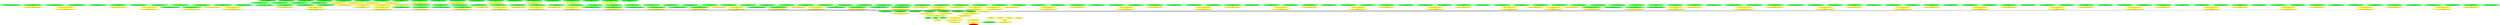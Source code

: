 digraph {
rankdir="BT"
ss_tail_light_24px_unflipped [fillcolor=green style="filled" label="<spriteset>\nss_tail_light_24px_unflipped"]
ss_tail_light_24px_flipped [fillcolor=green style="filled" label="<spriteset>\nss_tail_light_24px_flipped"]
ss_tail_light_empty_unflipped [fillcolor=green style="filled" label="<spriteset>\nss_tail_light_empty_unflipped"]
switch_graphics_layer_tail_light_24px [fillcolor=yellow style="filled" label="<switch>\nswitch_graphics_layer_tail_light_24px"]
ss_spritelayer_cargos_intermodal_cars_empty [fillcolor=green style="filled" label="<spriteset>\nss_spritelayer_cargos_intermodal_cars_empty"]
ss_spritelayer_cargos_intermodal_cars_default_24px_box_DFLT_0_unflipped [fillcolor=green style="filled" label="<spriteset>\nss_spritelayer_cargos_intermodal_cars_default_24px_box_DFLT_0_unflipped"]
ss_spritelayer_cargos_intermodal_cars_default_24px_box_DFLT_0_flipped [fillcolor=green style="filled" label="<spriteset>\nss_spritelayer_cargos_intermodal_cars_default_24px_box_DFLT_0_flipped"]
switch_spritelayer_cargos_intermodal_cars_default_24px_box_DFLT_0 [fillcolor=yellow style="filled" label="<switch>\nswitch_spritelayer_cargos_intermodal_cars_default_24px_box_DFLT_0"]
ss_spritelayer_cargos_intermodal_cars_default_24px_box_DFLT_1_unflipped [fillcolor=green style="filled" label="<spriteset>\nss_spritelayer_cargos_intermodal_cars_default_24px_box_DFLT_1_unflipped"]
ss_spritelayer_cargos_intermodal_cars_default_24px_box_DFLT_1_flipped [fillcolor=green style="filled" label="<spriteset>\nss_spritelayer_cargos_intermodal_cars_default_24px_box_DFLT_1_flipped"]
switch_spritelayer_cargos_intermodal_cars_default_24px_box_DFLT_1 [fillcolor=yellow style="filled" label="<switch>\nswitch_spritelayer_cargos_intermodal_cars_default_24px_box_DFLT_1"]
ss_spritelayer_cargos_intermodal_cars_default_24px_box_DFLT_2_unflipped [fillcolor=green style="filled" label="<spriteset>\nss_spritelayer_cargos_intermodal_cars_default_24px_box_DFLT_2_unflipped"]
ss_spritelayer_cargos_intermodal_cars_default_24px_box_DFLT_2_flipped [fillcolor=green style="filled" label="<spriteset>\nss_spritelayer_cargos_intermodal_cars_default_24px_box_DFLT_2_flipped"]
switch_spritelayer_cargos_intermodal_cars_default_24px_box_DFLT_2 [fillcolor=yellow style="filled" label="<switch>\nswitch_spritelayer_cargos_intermodal_cars_default_24px_box_DFLT_2"]
ss_spritelayer_cargos_intermodal_cars_default_24px_box_DFLT_3_unflipped [fillcolor=green style="filled" label="<spriteset>\nss_spritelayer_cargos_intermodal_cars_default_24px_box_DFLT_3_unflipped"]
ss_spritelayer_cargos_intermodal_cars_default_24px_box_DFLT_3_flipped [fillcolor=green style="filled" label="<spriteset>\nss_spritelayer_cargos_intermodal_cars_default_24px_box_DFLT_3_flipped"]
switch_spritelayer_cargos_intermodal_cars_default_24px_box_DFLT_3 [fillcolor=yellow style="filled" label="<switch>\nswitch_spritelayer_cargos_intermodal_cars_default_24px_box_DFLT_3"]
ss_spritelayer_cargos_intermodal_cars_default_24px_box_DFLT_4_unflipped [fillcolor=green style="filled" label="<spriteset>\nss_spritelayer_cargos_intermodal_cars_default_24px_box_DFLT_4_unflipped"]
ss_spritelayer_cargos_intermodal_cars_default_24px_box_DFLT_4_flipped [fillcolor=green style="filled" label="<spriteset>\nss_spritelayer_cargos_intermodal_cars_default_24px_box_DFLT_4_flipped"]
switch_spritelayer_cargos_intermodal_cars_default_24px_box_DFLT_4 [fillcolor=yellow style="filled" label="<switch>\nswitch_spritelayer_cargos_intermodal_cars_default_24px_box_DFLT_4"]
ss_spritelayer_cargos_intermodal_cars_default_24px_box_DFLT_5_unflipped [fillcolor=green style="filled" label="<spriteset>\nss_spritelayer_cargos_intermodal_cars_default_24px_box_DFLT_5_unflipped"]
ss_spritelayer_cargos_intermodal_cars_default_24px_box_DFLT_5_flipped [fillcolor=green style="filled" label="<spriteset>\nss_spritelayer_cargos_intermodal_cars_default_24px_box_DFLT_5_flipped"]
switch_spritelayer_cargos_intermodal_cars_default_24px_box_DFLT_5 [fillcolor=yellow style="filled" label="<switch>\nswitch_spritelayer_cargos_intermodal_cars_default_24px_box_DFLT_5"]
ss_spritelayer_cargos_intermodal_cars_default_24px_box_DFLT_6_unflipped [fillcolor=green style="filled" label="<spriteset>\nss_spritelayer_cargos_intermodal_cars_default_24px_box_DFLT_6_unflipped"]
ss_spritelayer_cargos_intermodal_cars_default_24px_box_DFLT_6_flipped [fillcolor=green style="filled" label="<spriteset>\nss_spritelayer_cargos_intermodal_cars_default_24px_box_DFLT_6_flipped"]
switch_spritelayer_cargos_intermodal_cars_default_24px_box_DFLT_6 [fillcolor=yellow style="filled" label="<switch>\nswitch_spritelayer_cargos_intermodal_cars_default_24px_box_DFLT_6"]
ss_spritelayer_cargos_intermodal_cars_default_24px_box_DFLT_7_unflipped [fillcolor=green style="filled" label="<spriteset>\nss_spritelayer_cargos_intermodal_cars_default_24px_box_DFLT_7_unflipped"]
ss_spritelayer_cargos_intermodal_cars_default_24px_box_DFLT_7_flipped [fillcolor=green style="filled" label="<spriteset>\nss_spritelayer_cargos_intermodal_cars_default_24px_box_DFLT_7_flipped"]
switch_spritelayer_cargos_intermodal_cars_default_24px_box_DFLT_7 [fillcolor=yellow style="filled" label="<switch>\nswitch_spritelayer_cargos_intermodal_cars_default_24px_box_DFLT_7"]
switch_spritelayer_cargos_intermodal_cars_random_default_24px_box_DFLT [fillcolor=yellow style="filled" label="<random_switch>\nswitch_spritelayer_cargos_intermodal_cars_random_default_24px_box_DFLT"]
ss_spritelayer_cargos_intermodal_cars_default_24px_chemicals_tank_DFLT_0_unflipped [fillcolor=green style="filled" label="<spriteset>\nss_spritelayer_cargos_intermodal_cars_default_24px_chemicals_tank_DFLT_0_unflipped"]
ss_spritelayer_cargos_intermodal_cars_default_24px_chemicals_tank_DFLT_0_flipped [fillcolor=green style="filled" label="<spriteset>\nss_spritelayer_cargos_intermodal_cars_default_24px_chemicals_tank_DFLT_0_flipped"]
switch_spritelayer_cargos_intermodal_cars_default_24px_chemicals_tank_DFLT_0 [fillcolor=yellow style="filled" label="<switch>\nswitch_spritelayer_cargos_intermodal_cars_default_24px_chemicals_tank_DFLT_0"]
ss_spritelayer_cargos_intermodal_cars_default_24px_chemicals_tank_DFLT_1_unflipped [fillcolor=green style="filled" label="<spriteset>\nss_spritelayer_cargos_intermodal_cars_default_24px_chemicals_tank_DFLT_1_unflipped"]
ss_spritelayer_cargos_intermodal_cars_default_24px_chemicals_tank_DFLT_1_flipped [fillcolor=green style="filled" label="<spriteset>\nss_spritelayer_cargos_intermodal_cars_default_24px_chemicals_tank_DFLT_1_flipped"]
switch_spritelayer_cargos_intermodal_cars_default_24px_chemicals_tank_DFLT_1 [fillcolor=yellow style="filled" label="<switch>\nswitch_spritelayer_cargos_intermodal_cars_default_24px_chemicals_tank_DFLT_1"]
switch_spritelayer_cargos_intermodal_cars_random_default_24px_chemicals_tank_DFLT [fillcolor=yellow style="filled" label="<random_switch>\nswitch_spritelayer_cargos_intermodal_cars_random_default_24px_chemicals_tank_DFLT"]
ss_spritelayer_cargos_intermodal_cars_default_24px_cryo_tank_DFLT_0_unflipped [fillcolor=green style="filled" label="<spriteset>\nss_spritelayer_cargos_intermodal_cars_default_24px_cryo_tank_DFLT_0_unflipped"]
ss_spritelayer_cargos_intermodal_cars_default_24px_cryo_tank_DFLT_0_flipped [fillcolor=green style="filled" label="<spriteset>\nss_spritelayer_cargos_intermodal_cars_default_24px_cryo_tank_DFLT_0_flipped"]
switch_spritelayer_cargos_intermodal_cars_default_24px_cryo_tank_DFLT_0 [fillcolor=yellow style="filled" label="<switch>\nswitch_spritelayer_cargos_intermodal_cars_default_24px_cryo_tank_DFLT_0"]
ss_spritelayer_cargos_intermodal_cars_default_24px_cryo_tank_DFLT_1_unflipped [fillcolor=green style="filled" label="<spriteset>\nss_spritelayer_cargos_intermodal_cars_default_24px_cryo_tank_DFLT_1_unflipped"]
ss_spritelayer_cargos_intermodal_cars_default_24px_cryo_tank_DFLT_1_flipped [fillcolor=green style="filled" label="<spriteset>\nss_spritelayer_cargos_intermodal_cars_default_24px_cryo_tank_DFLT_1_flipped"]
switch_spritelayer_cargos_intermodal_cars_default_24px_cryo_tank_DFLT_1 [fillcolor=yellow style="filled" label="<switch>\nswitch_spritelayer_cargos_intermodal_cars_default_24px_cryo_tank_DFLT_1"]
switch_spritelayer_cargos_intermodal_cars_random_default_24px_cryo_tank_DFLT [fillcolor=yellow style="filled" label="<random_switch>\nswitch_spritelayer_cargos_intermodal_cars_random_default_24px_cryo_tank_DFLT"]
ss_spritelayer_cargos_intermodal_cars_default_24px_curtain_side_DFLT_0_unflipped [fillcolor=green style="filled" label="<spriteset>\nss_spritelayer_cargos_intermodal_cars_default_24px_curtain_side_DFLT_0_unflipped"]
ss_spritelayer_cargos_intermodal_cars_default_24px_curtain_side_DFLT_0_flipped [fillcolor=green style="filled" label="<spriteset>\nss_spritelayer_cargos_intermodal_cars_default_24px_curtain_side_DFLT_0_flipped"]
switch_spritelayer_cargos_intermodal_cars_default_24px_curtain_side_DFLT_0 [fillcolor=yellow style="filled" label="<switch>\nswitch_spritelayer_cargos_intermodal_cars_default_24px_curtain_side_DFLT_0"]
ss_spritelayer_cargos_intermodal_cars_default_24px_edibles_tank_DFLT_0_unflipped [fillcolor=green style="filled" label="<spriteset>\nss_spritelayer_cargos_intermodal_cars_default_24px_edibles_tank_DFLT_0_unflipped"]
ss_spritelayer_cargos_intermodal_cars_default_24px_edibles_tank_DFLT_0_flipped [fillcolor=green style="filled" label="<spriteset>\nss_spritelayer_cargos_intermodal_cars_default_24px_edibles_tank_DFLT_0_flipped"]
switch_spritelayer_cargos_intermodal_cars_default_24px_edibles_tank_DFLT_0 [fillcolor=yellow style="filled" label="<switch>\nswitch_spritelayer_cargos_intermodal_cars_default_24px_edibles_tank_DFLT_0"]
ss_spritelayer_cargos_intermodal_cars_default_24px_edibles_tank_DFLT_1_unflipped [fillcolor=green style="filled" label="<spriteset>\nss_spritelayer_cargos_intermodal_cars_default_24px_edibles_tank_DFLT_1_unflipped"]
ss_spritelayer_cargos_intermodal_cars_default_24px_edibles_tank_DFLT_1_flipped [fillcolor=green style="filled" label="<spriteset>\nss_spritelayer_cargos_intermodal_cars_default_24px_edibles_tank_DFLT_1_flipped"]
switch_spritelayer_cargos_intermodal_cars_default_24px_edibles_tank_DFLT_1 [fillcolor=yellow style="filled" label="<switch>\nswitch_spritelayer_cargos_intermodal_cars_default_24px_edibles_tank_DFLT_1"]
switch_spritelayer_cargos_intermodal_cars_random_default_24px_edibles_tank_DFLT [fillcolor=yellow style="filled" label="<random_switch>\nswitch_spritelayer_cargos_intermodal_cars_random_default_24px_edibles_tank_DFLT"]
ss_spritelayer_cargos_intermodal_cars_default_24px_livestock_DFLT_0_unflipped [fillcolor=green style="filled" label="<spriteset>\nss_spritelayer_cargos_intermodal_cars_default_24px_livestock_DFLT_0_unflipped"]
ss_spritelayer_cargos_intermodal_cars_default_24px_livestock_DFLT_0_flipped [fillcolor=green style="filled" label="<spriteset>\nss_spritelayer_cargos_intermodal_cars_default_24px_livestock_DFLT_0_flipped"]
switch_spritelayer_cargos_intermodal_cars_default_24px_livestock_DFLT_0 [fillcolor=yellow style="filled" label="<switch>\nswitch_spritelayer_cargos_intermodal_cars_default_24px_livestock_DFLT_0"]
ss_spritelayer_cargos_intermodal_cars_default_24px_livestock_DFLT_1_unflipped [fillcolor=green style="filled" label="<spriteset>\nss_spritelayer_cargos_intermodal_cars_default_24px_livestock_DFLT_1_unflipped"]
ss_spritelayer_cargos_intermodal_cars_default_24px_livestock_DFLT_1_flipped [fillcolor=green style="filled" label="<spriteset>\nss_spritelayer_cargos_intermodal_cars_default_24px_livestock_DFLT_1_flipped"]
switch_spritelayer_cargos_intermodal_cars_default_24px_livestock_DFLT_1 [fillcolor=yellow style="filled" label="<switch>\nswitch_spritelayer_cargos_intermodal_cars_default_24px_livestock_DFLT_1"]
switch_spritelayer_cargos_intermodal_cars_random_default_24px_livestock_DFLT [fillcolor=yellow style="filled" label="<random_switch>\nswitch_spritelayer_cargos_intermodal_cars_random_default_24px_livestock_DFLT"]
ss_spritelayer_cargos_intermodal_cars_default_24px_reefer_DFLT_0_unflipped [fillcolor=green style="filled" label="<spriteset>\nss_spritelayer_cargos_intermodal_cars_default_24px_reefer_DFLT_0_unflipped"]
ss_spritelayer_cargos_intermodal_cars_default_24px_reefer_DFLT_0_flipped [fillcolor=green style="filled" label="<spriteset>\nss_spritelayer_cargos_intermodal_cars_default_24px_reefer_DFLT_0_flipped"]
switch_spritelayer_cargos_intermodal_cars_default_24px_reefer_DFLT_0 [fillcolor=yellow style="filled" label="<switch>\nswitch_spritelayer_cargos_intermodal_cars_default_24px_reefer_DFLT_0"]
ss_spritelayer_cargos_intermodal_cars_default_24px_reefer_DFLT_1_unflipped [fillcolor=green style="filled" label="<spriteset>\nss_spritelayer_cargos_intermodal_cars_default_24px_reefer_DFLT_1_unflipped"]
ss_spritelayer_cargos_intermodal_cars_default_24px_reefer_DFLT_1_flipped [fillcolor=green style="filled" label="<spriteset>\nss_spritelayer_cargos_intermodal_cars_default_24px_reefer_DFLT_1_flipped"]
switch_spritelayer_cargos_intermodal_cars_default_24px_reefer_DFLT_1 [fillcolor=yellow style="filled" label="<switch>\nswitch_spritelayer_cargos_intermodal_cars_default_24px_reefer_DFLT_1"]
switch_spritelayer_cargos_intermodal_cars_random_default_24px_reefer_DFLT [fillcolor=yellow style="filled" label="<random_switch>\nswitch_spritelayer_cargos_intermodal_cars_random_default_24px_reefer_DFLT"]
ss_spritelayer_cargos_intermodal_cars_default_24px_tank_DFLT_0_unflipped [fillcolor=green style="filled" label="<spriteset>\nss_spritelayer_cargos_intermodal_cars_default_24px_tank_DFLT_0_unflipped"]
ss_spritelayer_cargos_intermodal_cars_default_24px_tank_DFLT_0_flipped [fillcolor=green style="filled" label="<spriteset>\nss_spritelayer_cargos_intermodal_cars_default_24px_tank_DFLT_0_flipped"]
switch_spritelayer_cargos_intermodal_cars_default_24px_tank_DFLT_0 [fillcolor=yellow style="filled" label="<switch>\nswitch_spritelayer_cargos_intermodal_cars_default_24px_tank_DFLT_0"]
ss_spritelayer_cargos_intermodal_cars_default_24px_tank_DFLT_1_unflipped [fillcolor=green style="filled" label="<spriteset>\nss_spritelayer_cargos_intermodal_cars_default_24px_tank_DFLT_1_unflipped"]
ss_spritelayer_cargos_intermodal_cars_default_24px_tank_DFLT_1_flipped [fillcolor=green style="filled" label="<spriteset>\nss_spritelayer_cargos_intermodal_cars_default_24px_tank_DFLT_1_flipped"]
switch_spritelayer_cargos_intermodal_cars_default_24px_tank_DFLT_1 [fillcolor=yellow style="filled" label="<switch>\nswitch_spritelayer_cargos_intermodal_cars_default_24px_tank_DFLT_1"]
switch_spritelayer_cargos_intermodal_cars_random_default_24px_tank_DFLT [fillcolor=yellow style="filled" label="<random_switch>\nswitch_spritelayer_cargos_intermodal_cars_random_default_24px_tank_DFLT"]
ss_spritelayer_cargos_intermodal_cars_default_24px_wood_DFLT_0_unflipped [fillcolor=green style="filled" label="<spriteset>\nss_spritelayer_cargos_intermodal_cars_default_24px_wood_DFLT_0_unflipped"]
ss_spritelayer_cargos_intermodal_cars_default_24px_wood_DFLT_0_flipped [fillcolor=green style="filled" label="<spriteset>\nss_spritelayer_cargos_intermodal_cars_default_24px_wood_DFLT_0_flipped"]
switch_spritelayer_cargos_intermodal_cars_default_24px_wood_DFLT_0 [fillcolor=yellow style="filled" label="<switch>\nswitch_spritelayer_cargos_intermodal_cars_default_24px_wood_DFLT_0"]
ss_spritelayer_cargos_intermodal_cars_default_24px_curtain_side_TYRE_0_unflipped [fillcolor=green style="filled" label="<spriteset>\nss_spritelayer_cargos_intermodal_cars_default_24px_curtain_side_TYRE_0_unflipped"]
ss_spritelayer_cargos_intermodal_cars_default_24px_curtain_side_TYRE_0_flipped [fillcolor=green style="filled" label="<spriteset>\nss_spritelayer_cargos_intermodal_cars_default_24px_curtain_side_TYRE_0_flipped"]
switch_spritelayer_cargos_intermodal_cars_default_24px_curtain_side_TYRE_0 [fillcolor=yellow style="filled" label="<switch>\nswitch_spritelayer_cargos_intermodal_cars_default_24px_curtain_side_TYRE_0"]
ss_spritelayer_cargos_intermodal_cars_default_24px_bulk_LIME_0_unflipped [fillcolor=green style="filled" label="<spriteset>\nss_spritelayer_cargos_intermodal_cars_default_24px_bulk_LIME_0_unflipped"]
ss_spritelayer_cargos_intermodal_cars_default_24px_bulk_LIME_0_flipped [fillcolor=green style="filled" label="<spriteset>\nss_spritelayer_cargos_intermodal_cars_default_24px_bulk_LIME_0_flipped"]
switch_spritelayer_cargos_intermodal_cars_default_24px_bulk_LIME_0 [fillcolor=yellow style="filled" label="<switch>\nswitch_spritelayer_cargos_intermodal_cars_default_24px_bulk_LIME_0"]
ss_spritelayer_cargos_intermodal_cars_default_24px_bulk_LIME_1_unflipped [fillcolor=green style="filled" label="<spriteset>\nss_spritelayer_cargos_intermodal_cars_default_24px_bulk_LIME_1_unflipped"]
ss_spritelayer_cargos_intermodal_cars_default_24px_bulk_LIME_1_flipped [fillcolor=green style="filled" label="<spriteset>\nss_spritelayer_cargos_intermodal_cars_default_24px_bulk_LIME_1_flipped"]
switch_spritelayer_cargos_intermodal_cars_default_24px_bulk_LIME_1 [fillcolor=yellow style="filled" label="<switch>\nswitch_spritelayer_cargos_intermodal_cars_default_24px_bulk_LIME_1"]
switch_spritelayer_cargos_intermodal_cars_random_default_24px_bulk_LIME [fillcolor=yellow style="filled" label="<random_switch>\nswitch_spritelayer_cargos_intermodal_cars_random_default_24px_bulk_LIME"]
ss_spritelayer_cargos_intermodal_cars_default_24px_bulk_SAND_0_unflipped [fillcolor=green style="filled" label="<spriteset>\nss_spritelayer_cargos_intermodal_cars_default_24px_bulk_SAND_0_unflipped"]
ss_spritelayer_cargos_intermodal_cars_default_24px_bulk_SAND_0_flipped [fillcolor=green style="filled" label="<spriteset>\nss_spritelayer_cargos_intermodal_cars_default_24px_bulk_SAND_0_flipped"]
switch_spritelayer_cargos_intermodal_cars_default_24px_bulk_SAND_0 [fillcolor=yellow style="filled" label="<switch>\nswitch_spritelayer_cargos_intermodal_cars_default_24px_bulk_SAND_0"]
ss_spritelayer_cargos_intermodal_cars_default_24px_bulk_SAND_1_unflipped [fillcolor=green style="filled" label="<spriteset>\nss_spritelayer_cargos_intermodal_cars_default_24px_bulk_SAND_1_unflipped"]
ss_spritelayer_cargos_intermodal_cars_default_24px_bulk_SAND_1_flipped [fillcolor=green style="filled" label="<spriteset>\nss_spritelayer_cargos_intermodal_cars_default_24px_bulk_SAND_1_flipped"]
switch_spritelayer_cargos_intermodal_cars_default_24px_bulk_SAND_1 [fillcolor=yellow style="filled" label="<switch>\nswitch_spritelayer_cargos_intermodal_cars_default_24px_bulk_SAND_1"]
switch_spritelayer_cargos_intermodal_cars_random_default_24px_bulk_SAND [fillcolor=yellow style="filled" label="<random_switch>\nswitch_spritelayer_cargos_intermodal_cars_random_default_24px_bulk_SAND"]
ss_spritelayer_cargos_intermodal_cars_default_24px_tank_OIL__0_unflipped [fillcolor=green style="filled" label="<spriteset>\nss_spritelayer_cargos_intermodal_cars_default_24px_tank_OIL__0_unflipped"]
ss_spritelayer_cargos_intermodal_cars_default_24px_tank_OIL__0_flipped [fillcolor=green style="filled" label="<spriteset>\nss_spritelayer_cargos_intermodal_cars_default_24px_tank_OIL__0_flipped"]
switch_spritelayer_cargos_intermodal_cars_default_24px_tank_OIL__0 [fillcolor=yellow style="filled" label="<switch>\nswitch_spritelayer_cargos_intermodal_cars_default_24px_tank_OIL__0"]
ss_spritelayer_cargos_intermodal_cars_default_24px_tank_OIL__1_unflipped [fillcolor=green style="filled" label="<spriteset>\nss_spritelayer_cargos_intermodal_cars_default_24px_tank_OIL__1_unflipped"]
ss_spritelayer_cargos_intermodal_cars_default_24px_tank_OIL__1_flipped [fillcolor=green style="filled" label="<spriteset>\nss_spritelayer_cargos_intermodal_cars_default_24px_tank_OIL__1_flipped"]
switch_spritelayer_cargos_intermodal_cars_default_24px_tank_OIL__1 [fillcolor=yellow style="filled" label="<switch>\nswitch_spritelayer_cargos_intermodal_cars_default_24px_tank_OIL__1"]
switch_spritelayer_cargos_intermodal_cars_random_default_24px_tank_OIL_ [fillcolor=yellow style="filled" label="<random_switch>\nswitch_spritelayer_cargos_intermodal_cars_random_default_24px_tank_OIL_"]
ss_spritelayer_cargos_intermodal_cars_default_24px_curtain_side_VPTS_0_unflipped [fillcolor=green style="filled" label="<spriteset>\nss_spritelayer_cargos_intermodal_cars_default_24px_curtain_side_VPTS_0_unflipped"]
ss_spritelayer_cargos_intermodal_cars_default_24px_curtain_side_VPTS_0_flipped [fillcolor=green style="filled" label="<spriteset>\nss_spritelayer_cargos_intermodal_cars_default_24px_curtain_side_VPTS_0_flipped"]
switch_spritelayer_cargos_intermodal_cars_default_24px_curtain_side_VPTS_0 [fillcolor=yellow style="filled" label="<switch>\nswitch_spritelayer_cargos_intermodal_cars_default_24px_curtain_side_VPTS_0"]
ss_spritelayer_cargos_intermodal_cars_default_24px_stake_flatrack_ALUM_0_unflipped [fillcolor=green style="filled" label="<spriteset>\nss_spritelayer_cargos_intermodal_cars_default_24px_stake_flatrack_ALUM_0_unflipped"]
ss_spritelayer_cargos_intermodal_cars_default_24px_stake_flatrack_ALUM_0_flipped [fillcolor=green style="filled" label="<spriteset>\nss_spritelayer_cargos_intermodal_cars_default_24px_stake_flatrack_ALUM_0_flipped"]
switch_spritelayer_cargos_intermodal_cars_default_24px_stake_flatrack_ALUM_0 [fillcolor=yellow style="filled" label="<switch>\nswitch_spritelayer_cargos_intermodal_cars_default_24px_stake_flatrack_ALUM_0"]
ss_spritelayer_cargos_intermodal_cars_default_24px_curtain_side_VENG_0_unflipped [fillcolor=green style="filled" label="<spriteset>\nss_spritelayer_cargos_intermodal_cars_default_24px_curtain_side_VENG_0_unflipped"]
ss_spritelayer_cargos_intermodal_cars_default_24px_curtain_side_VENG_0_flipped [fillcolor=green style="filled" label="<spriteset>\nss_spritelayer_cargos_intermodal_cars_default_24px_curtain_side_VENG_0_flipped"]
switch_spritelayer_cargos_intermodal_cars_default_24px_curtain_side_VENG_0 [fillcolor=yellow style="filled" label="<switch>\nswitch_spritelayer_cargos_intermodal_cars_default_24px_curtain_side_VENG_0"]
ss_spritelayer_cargos_intermodal_cars_default_24px_bulk_POTA_0_unflipped [fillcolor=green style="filled" label="<spriteset>\nss_spritelayer_cargos_intermodal_cars_default_24px_bulk_POTA_0_unflipped"]
ss_spritelayer_cargos_intermodal_cars_default_24px_bulk_POTA_0_flipped [fillcolor=green style="filled" label="<spriteset>\nss_spritelayer_cargos_intermodal_cars_default_24px_bulk_POTA_0_flipped"]
switch_spritelayer_cargos_intermodal_cars_default_24px_bulk_POTA_0 [fillcolor=yellow style="filled" label="<switch>\nswitch_spritelayer_cargos_intermodal_cars_default_24px_bulk_POTA_0"]
ss_spritelayer_cargos_intermodal_cars_default_24px_bulk_POTA_1_unflipped [fillcolor=green style="filled" label="<spriteset>\nss_spritelayer_cargos_intermodal_cars_default_24px_bulk_POTA_1_unflipped"]
ss_spritelayer_cargos_intermodal_cars_default_24px_bulk_POTA_1_flipped [fillcolor=green style="filled" label="<spriteset>\nss_spritelayer_cargos_intermodal_cars_default_24px_bulk_POTA_1_flipped"]
switch_spritelayer_cargos_intermodal_cars_default_24px_bulk_POTA_1 [fillcolor=yellow style="filled" label="<switch>\nswitch_spritelayer_cargos_intermodal_cars_default_24px_bulk_POTA_1"]
switch_spritelayer_cargos_intermodal_cars_random_default_24px_bulk_POTA [fillcolor=yellow style="filled" label="<random_switch>\nswitch_spritelayer_cargos_intermodal_cars_random_default_24px_bulk_POTA"]
ss_spritelayer_cargos_intermodal_cars_default_24px_stake_flatrack_STST_0_unflipped [fillcolor=green style="filled" label="<spriteset>\nss_spritelayer_cargos_intermodal_cars_default_24px_stake_flatrack_STST_0_unflipped"]
ss_spritelayer_cargos_intermodal_cars_default_24px_stake_flatrack_STST_0_flipped [fillcolor=green style="filled" label="<spriteset>\nss_spritelayer_cargos_intermodal_cars_default_24px_stake_flatrack_STST_0_flipped"]
switch_spritelayer_cargos_intermodal_cars_default_24px_stake_flatrack_STST_0 [fillcolor=yellow style="filled" label="<switch>\nswitch_spritelayer_cargos_intermodal_cars_default_24px_stake_flatrack_STST_0"]
ss_spritelayer_cargos_intermodal_cars_default_24px_bulk_COAL_0_unflipped [fillcolor=green style="filled" label="<spriteset>\nss_spritelayer_cargos_intermodal_cars_default_24px_bulk_COAL_0_unflipped"]
ss_spritelayer_cargos_intermodal_cars_default_24px_bulk_COAL_0_flipped [fillcolor=green style="filled" label="<spriteset>\nss_spritelayer_cargos_intermodal_cars_default_24px_bulk_COAL_0_flipped"]
switch_spritelayer_cargos_intermodal_cars_default_24px_bulk_COAL_0 [fillcolor=yellow style="filled" label="<switch>\nswitch_spritelayer_cargos_intermodal_cars_default_24px_bulk_COAL_0"]
ss_spritelayer_cargos_intermodal_cars_default_24px_bulk_COAL_1_unflipped [fillcolor=green style="filled" label="<spriteset>\nss_spritelayer_cargos_intermodal_cars_default_24px_bulk_COAL_1_unflipped"]
ss_spritelayer_cargos_intermodal_cars_default_24px_bulk_COAL_1_flipped [fillcolor=green style="filled" label="<spriteset>\nss_spritelayer_cargos_intermodal_cars_default_24px_bulk_COAL_1_flipped"]
switch_spritelayer_cargos_intermodal_cars_default_24px_bulk_COAL_1 [fillcolor=yellow style="filled" label="<switch>\nswitch_spritelayer_cargos_intermodal_cars_default_24px_bulk_COAL_1"]
switch_spritelayer_cargos_intermodal_cars_random_default_24px_bulk_COAL [fillcolor=yellow style="filled" label="<random_switch>\nswitch_spritelayer_cargos_intermodal_cars_random_default_24px_bulk_COAL"]
ss_spritelayer_cargos_intermodal_cars_default_24px_stake_flatrack_STAL_0_unflipped [fillcolor=green style="filled" label="<spriteset>\nss_spritelayer_cargos_intermodal_cars_default_24px_stake_flatrack_STAL_0_unflipped"]
ss_spritelayer_cargos_intermodal_cars_default_24px_stake_flatrack_STAL_0_flipped [fillcolor=green style="filled" label="<spriteset>\nss_spritelayer_cargos_intermodal_cars_default_24px_stake_flatrack_STAL_0_flipped"]
switch_spritelayer_cargos_intermodal_cars_default_24px_stake_flatrack_STAL_0 [fillcolor=yellow style="filled" label="<switch>\nswitch_spritelayer_cargos_intermodal_cars_default_24px_stake_flatrack_STAL_0"]
ss_spritelayer_cargos_intermodal_cars_default_24px_stake_flatrack_STCB_0_unflipped [fillcolor=green style="filled" label="<spriteset>\nss_spritelayer_cargos_intermodal_cars_default_24px_stake_flatrack_STCB_0_unflipped"]
ss_spritelayer_cargos_intermodal_cars_default_24px_stake_flatrack_STCB_0_flipped [fillcolor=green style="filled" label="<spriteset>\nss_spritelayer_cargos_intermodal_cars_default_24px_stake_flatrack_STCB_0_flipped"]
switch_spritelayer_cargos_intermodal_cars_default_24px_stake_flatrack_STCB_0 [fillcolor=yellow style="filled" label="<switch>\nswitch_spritelayer_cargos_intermodal_cars_default_24px_stake_flatrack_STCB_0"]
ss_spritelayer_cargos_intermodal_cars_default_24px_bulk_SCMT_0_unflipped [fillcolor=green style="filled" label="<spriteset>\nss_spritelayer_cargos_intermodal_cars_default_24px_bulk_SCMT_0_unflipped"]
ss_spritelayer_cargos_intermodal_cars_default_24px_bulk_SCMT_0_flipped [fillcolor=green style="filled" label="<spriteset>\nss_spritelayer_cargos_intermodal_cars_default_24px_bulk_SCMT_0_flipped"]
switch_spritelayer_cargos_intermodal_cars_default_24px_bulk_SCMT_0 [fillcolor=yellow style="filled" label="<switch>\nswitch_spritelayer_cargos_intermodal_cars_default_24px_bulk_SCMT_0"]
ss_spritelayer_cargos_intermodal_cars_default_24px_bulk_SCMT_1_unflipped [fillcolor=green style="filled" label="<spriteset>\nss_spritelayer_cargos_intermodal_cars_default_24px_bulk_SCMT_1_unflipped"]
ss_spritelayer_cargos_intermodal_cars_default_24px_bulk_SCMT_1_flipped [fillcolor=green style="filled" label="<spriteset>\nss_spritelayer_cargos_intermodal_cars_default_24px_bulk_SCMT_1_flipped"]
switch_spritelayer_cargos_intermodal_cars_default_24px_bulk_SCMT_1 [fillcolor=yellow style="filled" label="<switch>\nswitch_spritelayer_cargos_intermodal_cars_default_24px_bulk_SCMT_1"]
switch_spritelayer_cargos_intermodal_cars_random_default_24px_bulk_SCMT [fillcolor=yellow style="filled" label="<random_switch>\nswitch_spritelayer_cargos_intermodal_cars_random_default_24px_bulk_SCMT"]
ss_spritelayer_cargos_intermodal_cars_default_24px_bulk_PHOS_0_unflipped [fillcolor=green style="filled" label="<spriteset>\nss_spritelayer_cargos_intermodal_cars_default_24px_bulk_PHOS_0_unflipped"]
ss_spritelayer_cargos_intermodal_cars_default_24px_bulk_PHOS_0_flipped [fillcolor=green style="filled" label="<spriteset>\nss_spritelayer_cargos_intermodal_cars_default_24px_bulk_PHOS_0_flipped"]
switch_spritelayer_cargos_intermodal_cars_default_24px_bulk_PHOS_0 [fillcolor=yellow style="filled" label="<switch>\nswitch_spritelayer_cargos_intermodal_cars_default_24px_bulk_PHOS_0"]
ss_spritelayer_cargos_intermodal_cars_default_24px_bulk_PHOS_1_unflipped [fillcolor=green style="filled" label="<spriteset>\nss_spritelayer_cargos_intermodal_cars_default_24px_bulk_PHOS_1_unflipped"]
ss_spritelayer_cargos_intermodal_cars_default_24px_bulk_PHOS_1_flipped [fillcolor=green style="filled" label="<spriteset>\nss_spritelayer_cargos_intermodal_cars_default_24px_bulk_PHOS_1_flipped"]
switch_spritelayer_cargos_intermodal_cars_default_24px_bulk_PHOS_1 [fillcolor=yellow style="filled" label="<switch>\nswitch_spritelayer_cargos_intermodal_cars_default_24px_bulk_PHOS_1"]
switch_spritelayer_cargos_intermodal_cars_random_default_24px_bulk_PHOS [fillcolor=yellow style="filled" label="<random_switch>\nswitch_spritelayer_cargos_intermodal_cars_random_default_24px_bulk_PHOS"]
ss_spritelayer_cargos_intermodal_cars_default_24px_bulk_AORE_0_unflipped [fillcolor=green style="filled" label="<spriteset>\nss_spritelayer_cargos_intermodal_cars_default_24px_bulk_AORE_0_unflipped"]
ss_spritelayer_cargos_intermodal_cars_default_24px_bulk_AORE_0_flipped [fillcolor=green style="filled" label="<spriteset>\nss_spritelayer_cargos_intermodal_cars_default_24px_bulk_AORE_0_flipped"]
switch_spritelayer_cargos_intermodal_cars_default_24px_bulk_AORE_0 [fillcolor=yellow style="filled" label="<switch>\nswitch_spritelayer_cargos_intermodal_cars_default_24px_bulk_AORE_0"]
ss_spritelayer_cargos_intermodal_cars_default_24px_bulk_AORE_1_unflipped [fillcolor=green style="filled" label="<spriteset>\nss_spritelayer_cargos_intermodal_cars_default_24px_bulk_AORE_1_unflipped"]
ss_spritelayer_cargos_intermodal_cars_default_24px_bulk_AORE_1_flipped [fillcolor=green style="filled" label="<spriteset>\nss_spritelayer_cargos_intermodal_cars_default_24px_bulk_AORE_1_flipped"]
switch_spritelayer_cargos_intermodal_cars_default_24px_bulk_AORE_1 [fillcolor=yellow style="filled" label="<switch>\nswitch_spritelayer_cargos_intermodal_cars_default_24px_bulk_AORE_1"]
switch_spritelayer_cargos_intermodal_cars_random_default_24px_bulk_AORE [fillcolor=yellow style="filled" label="<random_switch>\nswitch_spritelayer_cargos_intermodal_cars_random_default_24px_bulk_AORE"]
ss_spritelayer_cargos_intermodal_cars_default_24px_bulk_MNO2_0_unflipped [fillcolor=green style="filled" label="<spriteset>\nss_spritelayer_cargos_intermodal_cars_default_24px_bulk_MNO2_0_unflipped"]
ss_spritelayer_cargos_intermodal_cars_default_24px_bulk_MNO2_0_flipped [fillcolor=green style="filled" label="<spriteset>\nss_spritelayer_cargos_intermodal_cars_default_24px_bulk_MNO2_0_flipped"]
switch_spritelayer_cargos_intermodal_cars_default_24px_bulk_MNO2_0 [fillcolor=yellow style="filled" label="<switch>\nswitch_spritelayer_cargos_intermodal_cars_default_24px_bulk_MNO2_0"]
ss_spritelayer_cargos_intermodal_cars_default_24px_bulk_MNO2_1_unflipped [fillcolor=green style="filled" label="<spriteset>\nss_spritelayer_cargos_intermodal_cars_default_24px_bulk_MNO2_1_unflipped"]
ss_spritelayer_cargos_intermodal_cars_default_24px_bulk_MNO2_1_flipped [fillcolor=green style="filled" label="<spriteset>\nss_spritelayer_cargos_intermodal_cars_default_24px_bulk_MNO2_1_flipped"]
switch_spritelayer_cargos_intermodal_cars_default_24px_bulk_MNO2_1 [fillcolor=yellow style="filled" label="<switch>\nswitch_spritelayer_cargos_intermodal_cars_default_24px_bulk_MNO2_1"]
switch_spritelayer_cargos_intermodal_cars_random_default_24px_bulk_MNO2 [fillcolor=yellow style="filled" label="<random_switch>\nswitch_spritelayer_cargos_intermodal_cars_random_default_24px_bulk_MNO2"]
ss_spritelayer_cargos_intermodal_cars_default_24px_bulk_CORE_0_unflipped [fillcolor=green style="filled" label="<spriteset>\nss_spritelayer_cargos_intermodal_cars_default_24px_bulk_CORE_0_unflipped"]
ss_spritelayer_cargos_intermodal_cars_default_24px_bulk_CORE_0_flipped [fillcolor=green style="filled" label="<spriteset>\nss_spritelayer_cargos_intermodal_cars_default_24px_bulk_CORE_0_flipped"]
switch_spritelayer_cargos_intermodal_cars_default_24px_bulk_CORE_0 [fillcolor=yellow style="filled" label="<switch>\nswitch_spritelayer_cargos_intermodal_cars_default_24px_bulk_CORE_0"]
ss_spritelayer_cargos_intermodal_cars_default_24px_bulk_CORE_1_unflipped [fillcolor=green style="filled" label="<spriteset>\nss_spritelayer_cargos_intermodal_cars_default_24px_bulk_CORE_1_unflipped"]
ss_spritelayer_cargos_intermodal_cars_default_24px_bulk_CORE_1_flipped [fillcolor=green style="filled" label="<spriteset>\nss_spritelayer_cargos_intermodal_cars_default_24px_bulk_CORE_1_flipped"]
switch_spritelayer_cargos_intermodal_cars_default_24px_bulk_CORE_1 [fillcolor=yellow style="filled" label="<switch>\nswitch_spritelayer_cargos_intermodal_cars_default_24px_bulk_CORE_1"]
switch_spritelayer_cargos_intermodal_cars_random_default_24px_bulk_CORE [fillcolor=yellow style="filled" label="<random_switch>\nswitch_spritelayer_cargos_intermodal_cars_random_default_24px_bulk_CORE"]
ss_spritelayer_cargos_intermodal_cars_default_24px_tank_RUBR_0_unflipped [fillcolor=green style="filled" label="<spriteset>\nss_spritelayer_cargos_intermodal_cars_default_24px_tank_RUBR_0_unflipped"]
ss_spritelayer_cargos_intermodal_cars_default_24px_tank_RUBR_0_flipped [fillcolor=green style="filled" label="<spriteset>\nss_spritelayer_cargos_intermodal_cars_default_24px_tank_RUBR_0_flipped"]
switch_spritelayer_cargos_intermodal_cars_default_24px_tank_RUBR_0 [fillcolor=yellow style="filled" label="<switch>\nswitch_spritelayer_cargos_intermodal_cars_default_24px_tank_RUBR_0"]
ss_spritelayer_cargos_intermodal_cars_default_24px_tank_RUBR_1_unflipped [fillcolor=green style="filled" label="<spriteset>\nss_spritelayer_cargos_intermodal_cars_default_24px_tank_RUBR_1_unflipped"]
ss_spritelayer_cargos_intermodal_cars_default_24px_tank_RUBR_1_flipped [fillcolor=green style="filled" label="<spriteset>\nss_spritelayer_cargos_intermodal_cars_default_24px_tank_RUBR_1_flipped"]
switch_spritelayer_cargos_intermodal_cars_default_24px_tank_RUBR_1 [fillcolor=yellow style="filled" label="<switch>\nswitch_spritelayer_cargos_intermodal_cars_default_24px_tank_RUBR_1"]
switch_spritelayer_cargos_intermodal_cars_random_default_24px_tank_RUBR [fillcolor=yellow style="filled" label="<random_switch>\nswitch_spritelayer_cargos_intermodal_cars_random_default_24px_tank_RUBR"]
ss_spritelayer_cargos_intermodal_cars_default_24px_bulk_IORE_0_unflipped [fillcolor=green style="filled" label="<spriteset>\nss_spritelayer_cargos_intermodal_cars_default_24px_bulk_IORE_0_unflipped"]
ss_spritelayer_cargos_intermodal_cars_default_24px_bulk_IORE_0_flipped [fillcolor=green style="filled" label="<spriteset>\nss_spritelayer_cargos_intermodal_cars_default_24px_bulk_IORE_0_flipped"]
switch_spritelayer_cargos_intermodal_cars_default_24px_bulk_IORE_0 [fillcolor=yellow style="filled" label="<switch>\nswitch_spritelayer_cargos_intermodal_cars_default_24px_bulk_IORE_0"]
ss_spritelayer_cargos_intermodal_cars_default_24px_bulk_IORE_1_unflipped [fillcolor=green style="filled" label="<spriteset>\nss_spritelayer_cargos_intermodal_cars_default_24px_bulk_IORE_1_unflipped"]
ss_spritelayer_cargos_intermodal_cars_default_24px_bulk_IORE_1_flipped [fillcolor=green style="filled" label="<spriteset>\nss_spritelayer_cargos_intermodal_cars_default_24px_bulk_IORE_1_flipped"]
switch_spritelayer_cargos_intermodal_cars_default_24px_bulk_IORE_1 [fillcolor=yellow style="filled" label="<switch>\nswitch_spritelayer_cargos_intermodal_cars_default_24px_bulk_IORE_1"]
switch_spritelayer_cargos_intermodal_cars_random_default_24px_bulk_IORE [fillcolor=yellow style="filled" label="<random_switch>\nswitch_spritelayer_cargos_intermodal_cars_random_default_24px_bulk_IORE"]
ss_spritelayer_cargos_intermodal_cars_default_24px_tank_CTAR_0_unflipped [fillcolor=green style="filled" label="<spriteset>\nss_spritelayer_cargos_intermodal_cars_default_24px_tank_CTAR_0_unflipped"]
ss_spritelayer_cargos_intermodal_cars_default_24px_tank_CTAR_0_flipped [fillcolor=green style="filled" label="<spriteset>\nss_spritelayer_cargos_intermodal_cars_default_24px_tank_CTAR_0_flipped"]
switch_spritelayer_cargos_intermodal_cars_default_24px_tank_CTAR_0 [fillcolor=yellow style="filled" label="<switch>\nswitch_spritelayer_cargos_intermodal_cars_default_24px_tank_CTAR_0"]
ss_spritelayer_cargos_intermodal_cars_default_24px_tank_CTAR_1_unflipped [fillcolor=green style="filled" label="<spriteset>\nss_spritelayer_cargos_intermodal_cars_default_24px_tank_CTAR_1_unflipped"]
ss_spritelayer_cargos_intermodal_cars_default_24px_tank_CTAR_1_flipped [fillcolor=green style="filled" label="<spriteset>\nss_spritelayer_cargos_intermodal_cars_default_24px_tank_CTAR_1_flipped"]
switch_spritelayer_cargos_intermodal_cars_default_24px_tank_CTAR_1 [fillcolor=yellow style="filled" label="<switch>\nswitch_spritelayer_cargos_intermodal_cars_default_24px_tank_CTAR_1"]
switch_spritelayer_cargos_intermodal_cars_random_default_24px_tank_CTAR [fillcolor=yellow style="filled" label="<random_switch>\nswitch_spritelayer_cargos_intermodal_cars_random_default_24px_tank_CTAR"]
ss_spritelayer_cargos_intermodal_cars_default_24px_bulk_NITR_0_unflipped [fillcolor=green style="filled" label="<spriteset>\nss_spritelayer_cargos_intermodal_cars_default_24px_bulk_NITR_0_unflipped"]
ss_spritelayer_cargos_intermodal_cars_default_24px_bulk_NITR_0_flipped [fillcolor=green style="filled" label="<spriteset>\nss_spritelayer_cargos_intermodal_cars_default_24px_bulk_NITR_0_flipped"]
switch_spritelayer_cargos_intermodal_cars_default_24px_bulk_NITR_0 [fillcolor=yellow style="filled" label="<switch>\nswitch_spritelayer_cargos_intermodal_cars_default_24px_bulk_NITR_0"]
ss_spritelayer_cargos_intermodal_cars_default_24px_bulk_NITR_1_unflipped [fillcolor=green style="filled" label="<spriteset>\nss_spritelayer_cargos_intermodal_cars_default_24px_bulk_NITR_1_unflipped"]
ss_spritelayer_cargos_intermodal_cars_default_24px_bulk_NITR_1_flipped [fillcolor=green style="filled" label="<spriteset>\nss_spritelayer_cargos_intermodal_cars_default_24px_bulk_NITR_1_flipped"]
switch_spritelayer_cargos_intermodal_cars_default_24px_bulk_NITR_1 [fillcolor=yellow style="filled" label="<switch>\nswitch_spritelayer_cargos_intermodal_cars_default_24px_bulk_NITR_1"]
switch_spritelayer_cargos_intermodal_cars_random_default_24px_bulk_NITR [fillcolor=yellow style="filled" label="<random_switch>\nswitch_spritelayer_cargos_intermodal_cars_random_default_24px_bulk_NITR"]
ss_spritelayer_cargos_intermodal_cars_default_24px_bulk_CASS_0_unflipped [fillcolor=green style="filled" label="<spriteset>\nss_spritelayer_cargos_intermodal_cars_default_24px_bulk_CASS_0_unflipped"]
ss_spritelayer_cargos_intermodal_cars_default_24px_bulk_CASS_0_flipped [fillcolor=green style="filled" label="<spriteset>\nss_spritelayer_cargos_intermodal_cars_default_24px_bulk_CASS_0_flipped"]
switch_spritelayer_cargos_intermodal_cars_default_24px_bulk_CASS_0 [fillcolor=yellow style="filled" label="<switch>\nswitch_spritelayer_cargos_intermodal_cars_default_24px_bulk_CASS_0"]
ss_spritelayer_cargos_intermodal_cars_default_24px_bulk_CASS_1_unflipped [fillcolor=green style="filled" label="<spriteset>\nss_spritelayer_cargos_intermodal_cars_default_24px_bulk_CASS_1_unflipped"]
ss_spritelayer_cargos_intermodal_cars_default_24px_bulk_CASS_1_flipped [fillcolor=green style="filled" label="<spriteset>\nss_spritelayer_cargos_intermodal_cars_default_24px_bulk_CASS_1_flipped"]
switch_spritelayer_cargos_intermodal_cars_default_24px_bulk_CASS_1 [fillcolor=yellow style="filled" label="<switch>\nswitch_spritelayer_cargos_intermodal_cars_default_24px_bulk_CASS_1"]
switch_spritelayer_cargos_intermodal_cars_random_default_24px_bulk_CASS [fillcolor=yellow style="filled" label="<random_switch>\nswitch_spritelayer_cargos_intermodal_cars_random_default_24px_bulk_CASS"]
ss_spritelayer_cargos_intermodal_cars_default_24px_tank_PETR_0_unflipped [fillcolor=green style="filled" label="<spriteset>\nss_spritelayer_cargos_intermodal_cars_default_24px_tank_PETR_0_unflipped"]
ss_spritelayer_cargos_intermodal_cars_default_24px_tank_PETR_0_flipped [fillcolor=green style="filled" label="<spriteset>\nss_spritelayer_cargos_intermodal_cars_default_24px_tank_PETR_0_flipped"]
switch_spritelayer_cargos_intermodal_cars_default_24px_tank_PETR_0 [fillcolor=yellow style="filled" label="<switch>\nswitch_spritelayer_cargos_intermodal_cars_default_24px_tank_PETR_0"]
ss_spritelayer_cargos_intermodal_cars_default_24px_tank_PETR_1_unflipped [fillcolor=green style="filled" label="<spriteset>\nss_spritelayer_cargos_intermodal_cars_default_24px_tank_PETR_1_unflipped"]
ss_spritelayer_cargos_intermodal_cars_default_24px_tank_PETR_1_flipped [fillcolor=green style="filled" label="<spriteset>\nss_spritelayer_cargos_intermodal_cars_default_24px_tank_PETR_1_flipped"]
switch_spritelayer_cargos_intermodal_cars_default_24px_tank_PETR_1 [fillcolor=yellow style="filled" label="<switch>\nswitch_spritelayer_cargos_intermodal_cars_default_24px_tank_PETR_1"]
switch_spritelayer_cargos_intermodal_cars_random_default_24px_tank_PETR [fillcolor=yellow style="filled" label="<random_switch>\nswitch_spritelayer_cargos_intermodal_cars_random_default_24px_tank_PETR"]
ss_spritelayer_cargos_intermodal_cars_default_24px_stake_flatrack_ZINC_0_unflipped [fillcolor=green style="filled" label="<spriteset>\nss_spritelayer_cargos_intermodal_cars_default_24px_stake_flatrack_ZINC_0_unflipped"]
ss_spritelayer_cargos_intermodal_cars_default_24px_stake_flatrack_ZINC_0_flipped [fillcolor=green style="filled" label="<spriteset>\nss_spritelayer_cargos_intermodal_cars_default_24px_stake_flatrack_ZINC_0_flipped"]
switch_spritelayer_cargos_intermodal_cars_default_24px_stake_flatrack_ZINC_0 [fillcolor=yellow style="filled" label="<switch>\nswitch_spritelayer_cargos_intermodal_cars_default_24px_stake_flatrack_ZINC_0"]
ss_spritelayer_cargos_intermodal_cars_default_24px_stake_flatrack_PIPE_0_unflipped [fillcolor=green style="filled" label="<spriteset>\nss_spritelayer_cargos_intermodal_cars_default_24px_stake_flatrack_PIPE_0_unflipped"]
ss_spritelayer_cargos_intermodal_cars_default_24px_stake_flatrack_PIPE_0_flipped [fillcolor=green style="filled" label="<spriteset>\nss_spritelayer_cargos_intermodal_cars_default_24px_stake_flatrack_PIPE_0_flipped"]
switch_spritelayer_cargos_intermodal_cars_default_24px_stake_flatrack_PIPE_0 [fillcolor=yellow style="filled" label="<switch>\nswitch_spritelayer_cargos_intermodal_cars_default_24px_stake_flatrack_PIPE_0"]
ss_spritelayer_cargos_intermodal_cars_default_24px_bulk_GRVL_0_unflipped [fillcolor=green style="filled" label="<spriteset>\nss_spritelayer_cargos_intermodal_cars_default_24px_bulk_GRVL_0_unflipped"]
ss_spritelayer_cargos_intermodal_cars_default_24px_bulk_GRVL_0_flipped [fillcolor=green style="filled" label="<spriteset>\nss_spritelayer_cargos_intermodal_cars_default_24px_bulk_GRVL_0_flipped"]
switch_spritelayer_cargos_intermodal_cars_default_24px_bulk_GRVL_0 [fillcolor=yellow style="filled" label="<switch>\nswitch_spritelayer_cargos_intermodal_cars_default_24px_bulk_GRVL_0"]
ss_spritelayer_cargos_intermodal_cars_default_24px_bulk_GRVL_1_unflipped [fillcolor=green style="filled" label="<spriteset>\nss_spritelayer_cargos_intermodal_cars_default_24px_bulk_GRVL_1_unflipped"]
ss_spritelayer_cargos_intermodal_cars_default_24px_bulk_GRVL_1_flipped [fillcolor=green style="filled" label="<spriteset>\nss_spritelayer_cargos_intermodal_cars_default_24px_bulk_GRVL_1_flipped"]
switch_spritelayer_cargos_intermodal_cars_default_24px_bulk_GRVL_1 [fillcolor=yellow style="filled" label="<switch>\nswitch_spritelayer_cargos_intermodal_cars_default_24px_bulk_GRVL_1"]
switch_spritelayer_cargos_intermodal_cars_random_default_24px_bulk_GRVL [fillcolor=yellow style="filled" label="<random_switch>\nswitch_spritelayer_cargos_intermodal_cars_random_default_24px_bulk_GRVL"]
ss_spritelayer_cargos_intermodal_cars_default_24px_cryo_tank_CHLO_0_unflipped [fillcolor=green style="filled" label="<spriteset>\nss_spritelayer_cargos_intermodal_cars_default_24px_cryo_tank_CHLO_0_unflipped"]
ss_spritelayer_cargos_intermodal_cars_default_24px_cryo_tank_CHLO_0_flipped [fillcolor=green style="filled" label="<spriteset>\nss_spritelayer_cargos_intermodal_cars_default_24px_cryo_tank_CHLO_0_flipped"]
switch_spritelayer_cargos_intermodal_cars_default_24px_cryo_tank_CHLO_0 [fillcolor=yellow style="filled" label="<switch>\nswitch_spritelayer_cargos_intermodal_cars_default_24px_cryo_tank_CHLO_0"]
ss_spritelayer_cargos_intermodal_cars_default_24px_cryo_tank_CHLO_1_unflipped [fillcolor=green style="filled" label="<spriteset>\nss_spritelayer_cargos_intermodal_cars_default_24px_cryo_tank_CHLO_1_unflipped"]
ss_spritelayer_cargos_intermodal_cars_default_24px_cryo_tank_CHLO_1_flipped [fillcolor=green style="filled" label="<spriteset>\nss_spritelayer_cargos_intermodal_cars_default_24px_cryo_tank_CHLO_1_flipped"]
switch_spritelayer_cargos_intermodal_cars_default_24px_cryo_tank_CHLO_1 [fillcolor=yellow style="filled" label="<switch>\nswitch_spritelayer_cargos_intermodal_cars_default_24px_cryo_tank_CHLO_1"]
switch_spritelayer_cargos_intermodal_cars_random_default_24px_cryo_tank_CHLO [fillcolor=yellow style="filled" label="<random_switch>\nswitch_spritelayer_cargos_intermodal_cars_random_default_24px_cryo_tank_CHLO"]
ss_spritelayer_cargos_intermodal_cars_default_24px_bulk_COKE_0_unflipped [fillcolor=green style="filled" label="<spriteset>\nss_spritelayer_cargos_intermodal_cars_default_24px_bulk_COKE_0_unflipped"]
ss_spritelayer_cargos_intermodal_cars_default_24px_bulk_COKE_0_flipped [fillcolor=green style="filled" label="<spriteset>\nss_spritelayer_cargos_intermodal_cars_default_24px_bulk_COKE_0_flipped"]
switch_spritelayer_cargos_intermodal_cars_default_24px_bulk_COKE_0 [fillcolor=yellow style="filled" label="<switch>\nswitch_spritelayer_cargos_intermodal_cars_default_24px_bulk_COKE_0"]
ss_spritelayer_cargos_intermodal_cars_default_24px_bulk_COKE_1_unflipped [fillcolor=green style="filled" label="<spriteset>\nss_spritelayer_cargos_intermodal_cars_default_24px_bulk_COKE_1_unflipped"]
ss_spritelayer_cargos_intermodal_cars_default_24px_bulk_COKE_1_flipped [fillcolor=green style="filled" label="<spriteset>\nss_spritelayer_cargos_intermodal_cars_default_24px_bulk_COKE_1_flipped"]
switch_spritelayer_cargos_intermodal_cars_default_24px_bulk_COKE_1 [fillcolor=yellow style="filled" label="<switch>\nswitch_spritelayer_cargos_intermodal_cars_default_24px_bulk_COKE_1"]
switch_spritelayer_cargos_intermodal_cars_random_default_24px_bulk_COKE [fillcolor=yellow style="filled" label="<random_switch>\nswitch_spritelayer_cargos_intermodal_cars_random_default_24px_bulk_COKE"]
ss_spritelayer_cargos_intermodal_cars_default_24px_bulk_KAOL_0_unflipped [fillcolor=green style="filled" label="<spriteset>\nss_spritelayer_cargos_intermodal_cars_default_24px_bulk_KAOL_0_unflipped"]
ss_spritelayer_cargos_intermodal_cars_default_24px_bulk_KAOL_0_flipped [fillcolor=green style="filled" label="<spriteset>\nss_spritelayer_cargos_intermodal_cars_default_24px_bulk_KAOL_0_flipped"]
switch_spritelayer_cargos_intermodal_cars_default_24px_bulk_KAOL_0 [fillcolor=yellow style="filled" label="<switch>\nswitch_spritelayer_cargos_intermodal_cars_default_24px_bulk_KAOL_0"]
ss_spritelayer_cargos_intermodal_cars_default_24px_bulk_KAOL_1_unflipped [fillcolor=green style="filled" label="<spriteset>\nss_spritelayer_cargos_intermodal_cars_default_24px_bulk_KAOL_1_unflipped"]
ss_spritelayer_cargos_intermodal_cars_default_24px_bulk_KAOL_1_flipped [fillcolor=green style="filled" label="<spriteset>\nss_spritelayer_cargos_intermodal_cars_default_24px_bulk_KAOL_1_flipped"]
switch_spritelayer_cargos_intermodal_cars_default_24px_bulk_KAOL_1 [fillcolor=yellow style="filled" label="<switch>\nswitch_spritelayer_cargos_intermodal_cars_default_24px_bulk_KAOL_1"]
switch_spritelayer_cargos_intermodal_cars_random_default_24px_bulk_KAOL [fillcolor=yellow style="filled" label="<random_switch>\nswitch_spritelayer_cargos_intermodal_cars_random_default_24px_bulk_KAOL"]
ss_spritelayer_cargos_intermodal_cars_default_24px_bulk_PORE_0_unflipped [fillcolor=green style="filled" label="<spriteset>\nss_spritelayer_cargos_intermodal_cars_default_24px_bulk_PORE_0_unflipped"]
ss_spritelayer_cargos_intermodal_cars_default_24px_bulk_PORE_0_flipped [fillcolor=green style="filled" label="<spriteset>\nss_spritelayer_cargos_intermodal_cars_default_24px_bulk_PORE_0_flipped"]
switch_spritelayer_cargos_intermodal_cars_default_24px_bulk_PORE_0 [fillcolor=yellow style="filled" label="<switch>\nswitch_spritelayer_cargos_intermodal_cars_default_24px_bulk_PORE_0"]
ss_spritelayer_cargos_intermodal_cars_default_24px_bulk_PORE_1_unflipped [fillcolor=green style="filled" label="<spriteset>\nss_spritelayer_cargos_intermodal_cars_default_24px_bulk_PORE_1_unflipped"]
ss_spritelayer_cargos_intermodal_cars_default_24px_bulk_PORE_1_flipped [fillcolor=green style="filled" label="<spriteset>\nss_spritelayer_cargos_intermodal_cars_default_24px_bulk_PORE_1_flipped"]
switch_spritelayer_cargos_intermodal_cars_default_24px_bulk_PORE_1 [fillcolor=yellow style="filled" label="<switch>\nswitch_spritelayer_cargos_intermodal_cars_default_24px_bulk_PORE_1"]
switch_spritelayer_cargos_intermodal_cars_random_default_24px_bulk_PORE [fillcolor=yellow style="filled" label="<random_switch>\nswitch_spritelayer_cargos_intermodal_cars_random_default_24px_bulk_PORE"]
ss_spritelayer_cargos_intermodal_cars_default_24px_bulk_SGBT_0_unflipped [fillcolor=green style="filled" label="<spriteset>\nss_spritelayer_cargos_intermodal_cars_default_24px_bulk_SGBT_0_unflipped"]
ss_spritelayer_cargos_intermodal_cars_default_24px_bulk_SGBT_0_flipped [fillcolor=green style="filled" label="<spriteset>\nss_spritelayer_cargos_intermodal_cars_default_24px_bulk_SGBT_0_flipped"]
switch_spritelayer_cargos_intermodal_cars_default_24px_bulk_SGBT_0 [fillcolor=yellow style="filled" label="<switch>\nswitch_spritelayer_cargos_intermodal_cars_default_24px_bulk_SGBT_0"]
ss_spritelayer_cargos_intermodal_cars_default_24px_bulk_SGBT_1_unflipped [fillcolor=green style="filled" label="<spriteset>\nss_spritelayer_cargos_intermodal_cars_default_24px_bulk_SGBT_1_unflipped"]
ss_spritelayer_cargos_intermodal_cars_default_24px_bulk_SGBT_1_flipped [fillcolor=green style="filled" label="<spriteset>\nss_spritelayer_cargos_intermodal_cars_default_24px_bulk_SGBT_1_flipped"]
switch_spritelayer_cargos_intermodal_cars_default_24px_bulk_SGBT_1 [fillcolor=yellow style="filled" label="<switch>\nswitch_spritelayer_cargos_intermodal_cars_default_24px_bulk_SGBT_1"]
switch_spritelayer_cargos_intermodal_cars_random_default_24px_bulk_SGBT [fillcolor=yellow style="filled" label="<random_switch>\nswitch_spritelayer_cargos_intermodal_cars_random_default_24px_bulk_SGBT"]
ss_spritelayer_cargos_intermodal_cars_default_24px_bulk_SLAG_0_unflipped [fillcolor=green style="filled" label="<spriteset>\nss_spritelayer_cargos_intermodal_cars_default_24px_bulk_SLAG_0_unflipped"]
ss_spritelayer_cargos_intermodal_cars_default_24px_bulk_SLAG_0_flipped [fillcolor=green style="filled" label="<spriteset>\nss_spritelayer_cargos_intermodal_cars_default_24px_bulk_SLAG_0_flipped"]
switch_spritelayer_cargos_intermodal_cars_default_24px_bulk_SLAG_0 [fillcolor=yellow style="filled" label="<switch>\nswitch_spritelayer_cargos_intermodal_cars_default_24px_bulk_SLAG_0"]
ss_spritelayer_cargos_intermodal_cars_default_24px_bulk_SLAG_1_unflipped [fillcolor=green style="filled" label="<spriteset>\nss_spritelayer_cargos_intermodal_cars_default_24px_bulk_SLAG_1_unflipped"]
ss_spritelayer_cargos_intermodal_cars_default_24px_bulk_SLAG_1_flipped [fillcolor=green style="filled" label="<spriteset>\nss_spritelayer_cargos_intermodal_cars_default_24px_bulk_SLAG_1_flipped"]
switch_spritelayer_cargos_intermodal_cars_default_24px_bulk_SLAG_1 [fillcolor=yellow style="filled" label="<switch>\nswitch_spritelayer_cargos_intermodal_cars_default_24px_bulk_SLAG_1"]
switch_spritelayer_cargos_intermodal_cars_random_default_24px_bulk_SLAG [fillcolor=yellow style="filled" label="<random_switch>\nswitch_spritelayer_cargos_intermodal_cars_random_default_24px_bulk_SLAG"]
ss_spritelayer_cargos_intermodal_cars_default_24px_bulk_SALT_0_unflipped [fillcolor=green style="filled" label="<spriteset>\nss_spritelayer_cargos_intermodal_cars_default_24px_bulk_SALT_0_unflipped"]
ss_spritelayer_cargos_intermodal_cars_default_24px_bulk_SALT_0_flipped [fillcolor=green style="filled" label="<spriteset>\nss_spritelayer_cargos_intermodal_cars_default_24px_bulk_SALT_0_flipped"]
switch_spritelayer_cargos_intermodal_cars_default_24px_bulk_SALT_0 [fillcolor=yellow style="filled" label="<switch>\nswitch_spritelayer_cargos_intermodal_cars_default_24px_bulk_SALT_0"]
ss_spritelayer_cargos_intermodal_cars_default_24px_bulk_SALT_1_unflipped [fillcolor=green style="filled" label="<spriteset>\nss_spritelayer_cargos_intermodal_cars_default_24px_bulk_SALT_1_unflipped"]
ss_spritelayer_cargos_intermodal_cars_default_24px_bulk_SALT_1_flipped [fillcolor=green style="filled" label="<spriteset>\nss_spritelayer_cargos_intermodal_cars_default_24px_bulk_SALT_1_flipped"]
switch_spritelayer_cargos_intermodal_cars_default_24px_bulk_SALT_1 [fillcolor=yellow style="filled" label="<switch>\nswitch_spritelayer_cargos_intermodal_cars_default_24px_bulk_SALT_1"]
switch_spritelayer_cargos_intermodal_cars_random_default_24px_bulk_SALT [fillcolor=yellow style="filled" label="<random_switch>\nswitch_spritelayer_cargos_intermodal_cars_random_default_24px_bulk_SALT"]
ss_spritelayer_cargos_intermodal_cars_default_24px_bulk_SASH_0_unflipped [fillcolor=green style="filled" label="<spriteset>\nss_spritelayer_cargos_intermodal_cars_default_24px_bulk_SASH_0_unflipped"]
ss_spritelayer_cargos_intermodal_cars_default_24px_bulk_SASH_0_flipped [fillcolor=green style="filled" label="<spriteset>\nss_spritelayer_cargos_intermodal_cars_default_24px_bulk_SASH_0_flipped"]
switch_spritelayer_cargos_intermodal_cars_default_24px_bulk_SASH_0 [fillcolor=yellow style="filled" label="<switch>\nswitch_spritelayer_cargos_intermodal_cars_default_24px_bulk_SASH_0"]
ss_spritelayer_cargos_intermodal_cars_default_24px_bulk_SASH_1_unflipped [fillcolor=green style="filled" label="<spriteset>\nss_spritelayer_cargos_intermodal_cars_default_24px_bulk_SASH_1_unflipped"]
ss_spritelayer_cargos_intermodal_cars_default_24px_bulk_SASH_1_flipped [fillcolor=green style="filled" label="<spriteset>\nss_spritelayer_cargos_intermodal_cars_default_24px_bulk_SASH_1_flipped"]
switch_spritelayer_cargos_intermodal_cars_default_24px_bulk_SASH_1 [fillcolor=yellow style="filled" label="<switch>\nswitch_spritelayer_cargos_intermodal_cars_default_24px_bulk_SASH_1"]
switch_spritelayer_cargos_intermodal_cars_random_default_24px_bulk_SASH [fillcolor=yellow style="filled" label="<random_switch>\nswitch_spritelayer_cargos_intermodal_cars_random_default_24px_bulk_SASH"]
ss_spritelayer_cargos_intermodal_cars_default_24px_tank_SULP_0_unflipped [fillcolor=green style="filled" label="<spriteset>\nss_spritelayer_cargos_intermodal_cars_default_24px_tank_SULP_0_unflipped"]
ss_spritelayer_cargos_intermodal_cars_default_24px_tank_SULP_0_flipped [fillcolor=green style="filled" label="<spriteset>\nss_spritelayer_cargos_intermodal_cars_default_24px_tank_SULP_0_flipped"]
switch_spritelayer_cargos_intermodal_cars_default_24px_tank_SULP_0 [fillcolor=yellow style="filled" label="<switch>\nswitch_spritelayer_cargos_intermodal_cars_default_24px_tank_SULP_0"]
ss_spritelayer_cargos_intermodal_cars_default_24px_tank_SULP_1_unflipped [fillcolor=green style="filled" label="<spriteset>\nss_spritelayer_cargos_intermodal_cars_default_24px_tank_SULP_1_unflipped"]
ss_spritelayer_cargos_intermodal_cars_default_24px_tank_SULP_1_flipped [fillcolor=green style="filled" label="<spriteset>\nss_spritelayer_cargos_intermodal_cars_default_24px_tank_SULP_1_flipped"]
switch_spritelayer_cargos_intermodal_cars_default_24px_tank_SULP_1 [fillcolor=yellow style="filled" label="<switch>\nswitch_spritelayer_cargos_intermodal_cars_default_24px_tank_SULP_1"]
switch_spritelayer_cargos_intermodal_cars_random_default_24px_tank_SULP [fillcolor=yellow style="filled" label="<random_switch>\nswitch_spritelayer_cargos_intermodal_cars_random_default_24px_tank_SULP"]
ss_spritelayer_cargos_intermodal_cars_default_24px_bulk_CLAY_0_unflipped [fillcolor=green style="filled" label="<spriteset>\nss_spritelayer_cargos_intermodal_cars_default_24px_bulk_CLAY_0_unflipped"]
ss_spritelayer_cargos_intermodal_cars_default_24px_bulk_CLAY_0_flipped [fillcolor=green style="filled" label="<spriteset>\nss_spritelayer_cargos_intermodal_cars_default_24px_bulk_CLAY_0_flipped"]
switch_spritelayer_cargos_intermodal_cars_default_24px_bulk_CLAY_0 [fillcolor=yellow style="filled" label="<switch>\nswitch_spritelayer_cargos_intermodal_cars_default_24px_bulk_CLAY_0"]
ss_spritelayer_cargos_intermodal_cars_default_24px_bulk_CLAY_1_unflipped [fillcolor=green style="filled" label="<spriteset>\nss_spritelayer_cargos_intermodal_cars_default_24px_bulk_CLAY_1_unflipped"]
ss_spritelayer_cargos_intermodal_cars_default_24px_bulk_CLAY_1_flipped [fillcolor=green style="filled" label="<spriteset>\nss_spritelayer_cargos_intermodal_cars_default_24px_bulk_CLAY_1_flipped"]
switch_spritelayer_cargos_intermodal_cars_default_24px_bulk_CLAY_1 [fillcolor=yellow style="filled" label="<switch>\nswitch_spritelayer_cargos_intermodal_cars_default_24px_bulk_CLAY_1"]
switch_spritelayer_cargos_intermodal_cars_random_default_24px_bulk_CLAY [fillcolor=yellow style="filled" label="<random_switch>\nswitch_spritelayer_cargos_intermodal_cars_random_default_24px_bulk_CLAY"]
switch_spritelayer_cargos_containers_check_cargo_class_liquid_default_24px [fillcolor=yellow style="filled" label="<switch>\nswitch_spritelayer_cargos_containers_check_cargo_class_liquid_default_24px"]
switch_spritelayer_cargos_containers_check_cargo_class_refrigerated_default_24px [fillcolor=yellow style="filled" label="<switch>\nswitch_spritelayer_cargos_containers_check_cargo_class_refrigerated_default_24px"]
switch_spritelayer_cargos_intermodal_cars_default_24px [fillcolor=yellow style="filled" label="<switch>\nswitch_spritelayer_cargos_intermodal_cars_default_24px"]
switch_cargo_capacity_by_cargo_0 [fillcolor=yellow style="filled" label="<switch>\nswitch_cargo_capacity_by_cargo_0"]
switch_cargo_capacity_by_cargo_1 [fillcolor=yellow style="filled" label="<switch>\nswitch_cargo_capacity_by_cargo_1"]
switch_cargo_capacity_by_cargo_2 [fillcolor=yellow style="filled" label="<switch>\nswitch_cargo_capacity_by_cargo_2"]
switch_cargo_capacity_by_cargo_3 [fillcolor=yellow style="filled" label="<switch>\nswitch_cargo_capacity_by_cargo_3"]
switch_cargo_capacity [fillcolor=yellow style="filled" label="<switch>\nswitch_cargo_capacity"]
intermodal_car_switch_colour_mapping_not_a_cargo_sprinter [fillcolor=yellow style="filled" label="<switch>\nintermodal_car_switch_colour_mapping_not_a_cargo_sprinter"]
intermodal_car_switch_colour_mapping_force_if_cargo_sprinter [fillcolor=yellow style="filled" label="<switch>\nintermodal_car_switch_colour_mapping_force_if_cargo_sprinter"]
express_intermodal_car_pony_gen_5B_ss_default_unflipped [fillcolor=green style="filled" label="<spriteset>\nexpress_intermodal_car_pony_gen_5B_ss_default_unflipped"]
express_intermodal_car_pony_gen_5B_ss_default_flipped [fillcolor=green style="filled" label="<spriteset>\nexpress_intermodal_car_pony_gen_5B_ss_default_flipped"]
express_intermodal_car_pony_gen_5B_switch_graphics_platform_default [fillcolor=yellow style="filled" label="<switch>\nexpress_intermodal_car_pony_gen_5B_switch_graphics_platform_default"]
express_intermodal_car_pony_gen_5B_ss_first_unflipped [fillcolor=green style="filled" label="<spriteset>\nexpress_intermodal_car_pony_gen_5B_ss_first_unflipped"]
express_intermodal_car_pony_gen_5B_ss_first_flipped [fillcolor=green style="filled" label="<spriteset>\nexpress_intermodal_car_pony_gen_5B_ss_first_flipped"]
express_intermodal_car_pony_gen_5B_switch_graphics_platform_first [fillcolor=yellow style="filled" label="<switch>\nexpress_intermodal_car_pony_gen_5B_switch_graphics_platform_first"]
express_intermodal_car_pony_gen_5B_ss_last_unflipped [fillcolor=green style="filled" label="<spriteset>\nexpress_intermodal_car_pony_gen_5B_ss_last_unflipped"]
express_intermodal_car_pony_gen_5B_ss_last_flipped [fillcolor=green style="filled" label="<spriteset>\nexpress_intermodal_car_pony_gen_5B_ss_last_flipped"]
express_intermodal_car_pony_gen_5B_switch_graphics_platform_last [fillcolor=yellow style="filled" label="<switch>\nexpress_intermodal_car_pony_gen_5B_switch_graphics_platform_last"]
express_intermodal_car_pony_gen_5B_switch_graphics_platform_position_in_consist_entry_point [fillcolor=yellow style="filled" label="<switch>\nexpress_intermodal_car_pony_gen_5B_switch_graphics_platform_position_in_consist_entry_point"]
express_intermodal_car_pony_gen_5B_switch_graphics_containers_check_cargo [fillcolor=yellow style="filled" label="<switch>\nexpress_intermodal_car_pony_gen_5B_switch_graphics_containers_check_cargo"]
express_intermodal_car_pony_gen_5B_switch_graphics_containers [fillcolor=yellow style="filled" label="<switch>\nexpress_intermodal_car_pony_gen_5B_switch_graphics_containers"]
express_intermodal_car_pony_gen_5B_switch_graphics_vehicle [fillcolor=yellow style="filled" label="<switch>\nexpress_intermodal_car_pony_gen_5B_switch_graphics_vehicle"]
express_intermodal_car_pony_gen_5B_ss_vehicle_purchase [fillcolor=green style="filled" label="<spriteset>\nexpress_intermodal_car_pony_gen_5B_ss_vehicle_purchase"]
express_intermodal_car_pony_gen_5B_switch_set_layers_register_more_sprites [fillcolor=yellow style="filled" label="<switch>\nexpress_intermodal_car_pony_gen_5B_switch_set_layers_register_more_sprites"]
express_intermodal_car_pony_gen_5B_switch_graphics [fillcolor=yellow style="filled" label="<switch>\nexpress_intermodal_car_pony_gen_5B_switch_graphics"]
express_intermodal_car_pony_gen_5B_switch_cargo_capacity [fillcolor=yellow style="filled" label="<switch>\nexpress_intermodal_car_pony_gen_5B_switch_cargo_capacity"]
express_intermodal_car_pony_gen_5B [fillcolor=red style="filled" label="<FEAT_TRAINS 3920>\nexpress_intermodal_car_pony_gen_5B"]
switch_spritelayer_cargos_intermodal_cars_random_default_24px_tank_RUBR->switch_spritelayer_cargos_intermodal_cars_default_24px_tank_RUBR_0
switch_spritelayer_cargos_intermodal_cars_random_default_24px_bulk_SGBT->switch_spritelayer_cargos_intermodal_cars_default_24px_bulk_SGBT_0
switch_spritelayer_cargos_intermodal_cars_random_default_24px_tank_SULP->switch_spritelayer_cargos_intermodal_cars_default_24px_tank_SULP_0
switch_spritelayer_cargos_intermodal_cars_default_24px_bulk_SLAG_0->ss_spritelayer_cargos_intermodal_cars_default_24px_bulk_SLAG_0_flipped
switch_spritelayer_cargos_intermodal_cars_random_default_24px_box_DFLT->switch_spritelayer_cargos_intermodal_cars_default_24px_box_DFLT_2
switch_spritelayer_cargos_intermodal_cars_random_default_24px_tank_DFLT->switch_spritelayer_cargos_intermodal_cars_default_24px_tank_DFLT_1
express_intermodal_car_pony_gen_5B_switch_graphics_platform_first->express_intermodal_car_pony_gen_5B_ss_first_unflipped
switch_spritelayer_cargos_intermodal_cars_default_24px_reefer_DFLT_0->ss_spritelayer_cargos_intermodal_cars_default_24px_reefer_DFLT_0_flipped
express_intermodal_car_pony_gen_5B_switch_graphics_platform_default->express_intermodal_car_pony_gen_5B_ss_default_flipped
switch_spritelayer_cargos_intermodal_cars_default_24px_bulk_IORE_0->ss_spritelayer_cargos_intermodal_cars_default_24px_bulk_IORE_0_flipped
switch_spritelayer_cargos_intermodal_cars_random_default_24px_chemicals_tank_DFLT->switch_spritelayer_cargos_intermodal_cars_default_24px_chemicals_tank_DFLT_1
switch_spritelayer_cargos_intermodal_cars_default_24px->switch_spritelayer_cargos_intermodal_cars_default_24px_stake_flatrack_PIPE_0
switch_spritelayer_cargos_intermodal_cars_default_24px_curtain_side_TYRE_0->ss_spritelayer_cargos_intermodal_cars_default_24px_curtain_side_TYRE_0_unflipped
switch_spritelayer_cargos_intermodal_cars_default_24px_cryo_tank_CHLO_0->ss_spritelayer_cargos_intermodal_cars_default_24px_cryo_tank_CHLO_0_flipped
switch_spritelayer_cargos_intermodal_cars_random_default_24px_bulk_SAND->switch_spritelayer_cargos_intermodal_cars_default_24px_bulk_SAND_1
switch_spritelayer_cargos_intermodal_cars_default_24px_box_DFLT_2->ss_spritelayer_cargos_intermodal_cars_default_24px_box_DFLT_2_flipped
switch_spritelayer_cargos_containers_check_cargo_class_refrigerated_default_24px->switch_spritelayer_cargos_intermodal_cars_random_default_24px_reefer_DFLT
switch_spritelayer_cargos_intermodal_cars_random_default_24px_box_DFLT->switch_spritelayer_cargos_intermodal_cars_default_24px_box_DFLT_3
switch_spritelayer_cargos_intermodal_cars_default_24px_bulk_POTA_0->ss_spritelayer_cargos_intermodal_cars_default_24px_bulk_POTA_0_unflipped
switch_spritelayer_cargos_intermodal_cars_random_default_24px_box_DFLT->switch_spritelayer_cargos_intermodal_cars_default_24px_box_DFLT_6
switch_spritelayer_cargos_intermodal_cars_random_default_24px_tank_DFLT->switch_spritelayer_cargos_intermodal_cars_default_24px_tank_DFLT_0
switch_spritelayer_cargos_intermodal_cars_random_default_24px_box_DFLT->switch_spritelayer_cargos_intermodal_cars_default_24px_box_DFLT_1
switch_spritelayer_cargos_intermodal_cars_default_24px_bulk_COKE_0->ss_spritelayer_cargos_intermodal_cars_default_24px_bulk_COKE_0_flipped
switch_spritelayer_cargos_intermodal_cars_default_24px_tank_CTAR_0->ss_spritelayer_cargos_intermodal_cars_default_24px_tank_CTAR_0_unflipped
switch_spritelayer_cargos_intermodal_cars_default_24px_stake_flatrack_ALUM_0->ss_spritelayer_cargos_intermodal_cars_default_24px_stake_flatrack_ALUM_0_unflipped
switch_spritelayer_cargos_intermodal_cars_default_24px_tank_RUBR_0->ss_spritelayer_cargos_intermodal_cars_default_24px_tank_RUBR_0_flipped
switch_spritelayer_cargos_intermodal_cars_default_24px_livestock_DFLT_1->ss_spritelayer_cargos_intermodal_cars_default_24px_livestock_DFLT_1_unflipped
switch_spritelayer_cargos_intermodal_cars_default_24px_chemicals_tank_DFLT_0->ss_spritelayer_cargos_intermodal_cars_default_24px_chemicals_tank_DFLT_0_unflipped
express_intermodal_car_pony_gen_5B_switch_graphics_vehicle->express_intermodal_car_pony_gen_5B_switch_graphics_containers
switch_spritelayer_cargos_intermodal_cars_default_24px->switch_spritelayer_cargos_intermodal_cars_default_24px_curtain_side_VPTS_0
switch_spritelayer_cargos_intermodal_cars_default_24px_reefer_DFLT_1->ss_spritelayer_cargos_intermodal_cars_default_24px_reefer_DFLT_1_unflipped
switch_spritelayer_cargos_intermodal_cars_default_24px->switch_spritelayer_cargos_intermodal_cars_random_default_24px_bulk_CLAY
switch_spritelayer_cargos_intermodal_cars_random_default_24px_bulk_PHOS->switch_spritelayer_cargos_intermodal_cars_default_24px_bulk_PHOS_0
switch_spritelayer_cargos_intermodal_cars_random_default_24px_cryo_tank_DFLT->switch_spritelayer_cargos_intermodal_cars_default_24px_cryo_tank_DFLT_0
switch_spritelayer_cargos_intermodal_cars_random_default_24px_bulk_SLAG->switch_spritelayer_cargos_intermodal_cars_default_24px_bulk_SLAG_1
switch_spritelayer_cargos_intermodal_cars_random_default_24px_bulk_CLAY->switch_spritelayer_cargos_intermodal_cars_default_24px_bulk_CLAY_0
switch_spritelayer_cargos_intermodal_cars_default_24px->switch_spritelayer_cargos_intermodal_cars_random_default_24px_bulk_SCMT
express_intermodal_car_pony_gen_5B_switch_cargo_capacity->switch_cargo_capacity
switch_spritelayer_cargos_intermodal_cars_default_24px_bulk_GRVL_0->ss_spritelayer_cargos_intermodal_cars_default_24px_bulk_GRVL_0_unflipped
switch_spritelayer_cargos_intermodal_cars_random_default_24px_bulk_IORE->switch_spritelayer_cargos_intermodal_cars_default_24px_bulk_IORE_0
switch_graphics_layer_tail_light_24px->ss_tail_light_empty_unflipped
switch_spritelayer_cargos_intermodal_cars_random_default_24px_tank_OIL_->switch_spritelayer_cargos_intermodal_cars_default_24px_tank_OIL__1
switch_spritelayer_cargos_intermodal_cars_random_default_24px_bulk_MNO2->switch_spritelayer_cargos_intermodal_cars_default_24px_bulk_MNO2_1
switch_spritelayer_cargos_intermodal_cars_default_24px_bulk_MNO2_0->ss_spritelayer_cargos_intermodal_cars_default_24px_bulk_MNO2_0_unflipped
switch_spritelayer_cargos_intermodal_cars_default_24px_bulk_COAL_1->ss_spritelayer_cargos_intermodal_cars_default_24px_bulk_COAL_1_unflipped
switch_spritelayer_cargos_intermodal_cars_default_24px_bulk_IORE_1->ss_spritelayer_cargos_intermodal_cars_default_24px_bulk_IORE_1_unflipped
switch_spritelayer_cargos_intermodal_cars_default_24px_bulk_SAND_1->ss_spritelayer_cargos_intermodal_cars_default_24px_bulk_SAND_1_unflipped
switch_spritelayer_cargos_intermodal_cars_default_24px_bulk_SASH_0->ss_spritelayer_cargos_intermodal_cars_default_24px_bulk_SASH_0_flipped
switch_spritelayer_cargos_intermodal_cars_default_24px_stake_flatrack_STST_0->ss_spritelayer_cargos_intermodal_cars_default_24px_stake_flatrack_STST_0_unflipped
switch_spritelayer_cargos_intermodal_cars_random_default_24px_box_DFLT->switch_spritelayer_cargos_intermodal_cars_default_24px_box_DFLT_4
switch_spritelayer_cargos_intermodal_cars_default_24px_bulk_SCMT_1->ss_spritelayer_cargos_intermodal_cars_default_24px_bulk_SCMT_1_unflipped
switch_spritelayer_cargos_intermodal_cars_default_24px_bulk_CORE_0->ss_spritelayer_cargos_intermodal_cars_default_24px_bulk_CORE_0_unflipped
switch_spritelayer_cargos_intermodal_cars_random_default_24px_bulk_SCMT->switch_spritelayer_cargos_intermodal_cars_default_24px_bulk_SCMT_1
switch_spritelayer_cargos_intermodal_cars_default_24px_bulk_SAND_0->ss_spritelayer_cargos_intermodal_cars_default_24px_bulk_SAND_0_flipped
switch_spritelayer_cargos_intermodal_cars_default_24px_tank_SULP_0->ss_spritelayer_cargos_intermodal_cars_default_24px_tank_SULP_0_flipped
switch_spritelayer_cargos_intermodal_cars_default_24px_stake_flatrack_STAL_0->ss_spritelayer_cargos_intermodal_cars_default_24px_stake_flatrack_STAL_0_flipped
switch_spritelayer_cargos_intermodal_cars_default_24px->switch_spritelayer_cargos_intermodal_cars_random_default_24px_bulk_SAND
switch_spritelayer_cargos_intermodal_cars_default_24px_bulk_MNO2_1->ss_spritelayer_cargos_intermodal_cars_default_24px_bulk_MNO2_1_flipped
express_intermodal_car_pony_gen_5B->express_intermodal_car_pony_gen_5B_switch_graphics_containers
switch_spritelayer_cargos_intermodal_cars_default_24px_box_DFLT_6->ss_spritelayer_cargos_intermodal_cars_default_24px_box_DFLT_6_flipped
switch_spritelayer_cargos_intermodal_cars_default_24px->switch_spritelayer_cargos_intermodal_cars_default_24px_curtain_side_VENG_0
switch_spritelayer_cargos_intermodal_cars_default_24px_bulk_CORE_1->ss_spritelayer_cargos_intermodal_cars_default_24px_bulk_CORE_1_flipped
switch_spritelayer_cargos_intermodal_cars_default_24px->switch_spritelayer_cargos_intermodal_cars_default_24px_wood_DFLT_0
switch_spritelayer_cargos_intermodal_cars_default_24px_bulk_CORE_1->ss_spritelayer_cargos_intermodal_cars_default_24px_bulk_CORE_1_unflipped
switch_spritelayer_cargos_intermodal_cars_default_24px->switch_spritelayer_cargos_intermodal_cars_default_24px_stake_flatrack_STST_0
switch_spritelayer_cargos_intermodal_cars_default_24px_tank_DFLT_1->ss_spritelayer_cargos_intermodal_cars_default_24px_tank_DFLT_1_unflipped
switch_spritelayer_cargos_intermodal_cars_random_default_24px_bulk_AORE->switch_spritelayer_cargos_intermodal_cars_default_24px_bulk_AORE_0
switch_spritelayer_cargos_intermodal_cars_random_default_24px_bulk_AORE->switch_spritelayer_cargos_intermodal_cars_default_24px_bulk_AORE_1
switch_spritelayer_cargos_intermodal_cars_default_24px_livestock_DFLT_0->ss_spritelayer_cargos_intermodal_cars_default_24px_livestock_DFLT_0_flipped
switch_spritelayer_cargos_intermodal_cars_default_24px_bulk_SASH_0->ss_spritelayer_cargos_intermodal_cars_default_24px_bulk_SASH_0_unflipped
switch_spritelayer_cargos_intermodal_cars_default_24px_wood_DFLT_0->ss_spritelayer_cargos_intermodal_cars_default_24px_wood_DFLT_0_unflipped
switch_spritelayer_cargos_intermodal_cars_default_24px_box_DFLT_2->ss_spritelayer_cargos_intermodal_cars_default_24px_box_DFLT_2_unflipped
switch_spritelayer_cargos_intermodal_cars_default_24px_tank_PETR_0->ss_spritelayer_cargos_intermodal_cars_default_24px_tank_PETR_0_unflipped
switch_spritelayer_cargos_intermodal_cars_default_24px_bulk_SALT_0->ss_spritelayer_cargos_intermodal_cars_default_24px_bulk_SALT_0_unflipped
switch_spritelayer_cargos_intermodal_cars_default_24px->switch_spritelayer_cargos_intermodal_cars_random_default_24px_tank_PETR
express_intermodal_car_pony_gen_5B->express_intermodal_car_pony_gen_5B_switch_graphics
switch_spritelayer_cargos_intermodal_cars_default_24px_bulk_NITR_1->ss_spritelayer_cargos_intermodal_cars_default_24px_bulk_NITR_1_unflipped
switch_spritelayer_cargos_intermodal_cars_random_default_24px_reefer_DFLT->switch_spritelayer_cargos_intermodal_cars_default_24px_reefer_DFLT_0
switch_spritelayer_cargos_intermodal_cars_random_default_24px_bulk_SCMT->switch_spritelayer_cargos_intermodal_cars_default_24px_bulk_SCMT_0
switch_spritelayer_cargos_intermodal_cars_random_default_24px_tank_PETR->switch_spritelayer_cargos_intermodal_cars_default_24px_tank_PETR_0
switch_spritelayer_cargos_intermodal_cars_default_24px_tank_DFLT_0->ss_spritelayer_cargos_intermodal_cars_default_24px_tank_DFLT_0_unflipped
express_intermodal_car_pony_gen_5B_switch_graphics_platform_position_in_consist_entry_point->express_intermodal_car_pony_gen_5B_switch_graphics_platform_last
switch_spritelayer_cargos_intermodal_cars_default_24px_cryo_tank_DFLT_0->ss_spritelayer_cargos_intermodal_cars_default_24px_cryo_tank_DFLT_0_flipped
switch_spritelayer_cargos_intermodal_cars_default_24px_tank_RUBR_1->ss_spritelayer_cargos_intermodal_cars_default_24px_tank_RUBR_1_flipped
switch_spritelayer_cargos_intermodal_cars_default_24px_tank_OIL__0->ss_spritelayer_cargos_intermodal_cars_default_24px_tank_OIL__0_unflipped
switch_spritelayer_cargos_intermodal_cars_default_24px_bulk_POTA_1->ss_spritelayer_cargos_intermodal_cars_default_24px_bulk_POTA_1_unflipped
switch_spritelayer_cargos_intermodal_cars_default_24px->switch_spritelayer_cargos_intermodal_cars_random_default_24px_bulk_COAL
switch_spritelayer_cargos_intermodal_cars_default_24px_bulk_SLAG_1->ss_spritelayer_cargos_intermodal_cars_default_24px_bulk_SLAG_1_flipped
switch_spritelayer_cargos_intermodal_cars_random_default_24px_bulk_LIME->switch_spritelayer_cargos_intermodal_cars_default_24px_bulk_LIME_1
switch_spritelayer_cargos_intermodal_cars_default_24px_box_DFLT_1->ss_spritelayer_cargos_intermodal_cars_default_24px_box_DFLT_1_flipped
switch_spritelayer_cargos_intermodal_cars_default_24px_tank_CTAR_0->ss_spritelayer_cargos_intermodal_cars_default_24px_tank_CTAR_0_flipped
switch_spritelayer_cargos_intermodal_cars_default_24px_tank_RUBR_1->ss_spritelayer_cargos_intermodal_cars_default_24px_tank_RUBR_1_unflipped
switch_spritelayer_cargos_intermodal_cars_default_24px->switch_spritelayer_cargos_intermodal_cars_random_default_24px_livestock_DFLT
express_intermodal_car_pony_gen_5B_switch_graphics_platform_last->express_intermodal_car_pony_gen_5B_ss_last_unflipped
switch_spritelayer_cargos_intermodal_cars_default_24px_tank_DFLT_1->ss_spritelayer_cargos_intermodal_cars_default_24px_tank_DFLT_1_flipped
switch_spritelayer_cargos_intermodal_cars_default_24px_bulk_LIME_1->ss_spritelayer_cargos_intermodal_cars_default_24px_bulk_LIME_1_flipped
switch_spritelayer_cargos_intermodal_cars_default_24px_edibles_tank_DFLT_0->ss_spritelayer_cargos_intermodal_cars_default_24px_edibles_tank_DFLT_0_flipped
switch_spritelayer_cargos_intermodal_cars_default_24px_bulk_SASH_1->ss_spritelayer_cargos_intermodal_cars_default_24px_bulk_SASH_1_flipped
express_intermodal_car_pony_gen_5B->express_intermodal_car_pony_gen_5B_switch_cargo_capacity
switch_spritelayer_cargos_intermodal_cars_default_24px_bulk_SAND_1->ss_spritelayer_cargos_intermodal_cars_default_24px_bulk_SAND_1_flipped
switch_spritelayer_cargos_intermodal_cars_default_24px_bulk_SALT_1->ss_spritelayer_cargos_intermodal_cars_default_24px_bulk_SALT_1_flipped
switch_spritelayer_cargos_intermodal_cars_random_default_24px_bulk_MNO2->switch_spritelayer_cargos_intermodal_cars_default_24px_bulk_MNO2_0
switch_spritelayer_cargos_intermodal_cars_default_24px_bulk_SLAG_0->ss_spritelayer_cargos_intermodal_cars_default_24px_bulk_SLAG_0_unflipped
switch_spritelayer_cargos_intermodal_cars_default_24px_box_DFLT_3->ss_spritelayer_cargos_intermodal_cars_default_24px_box_DFLT_3_unflipped
switch_spritelayer_cargos_intermodal_cars_default_24px_bulk_COAL_0->ss_spritelayer_cargos_intermodal_cars_default_24px_bulk_COAL_0_flipped
switch_spritelayer_cargos_intermodal_cars_random_default_24px_cryo_tank_DFLT->switch_spritelayer_cargos_intermodal_cars_default_24px_cryo_tank_DFLT_1
switch_spritelayer_cargos_intermodal_cars_default_24px_bulk_CASS_0->ss_spritelayer_cargos_intermodal_cars_default_24px_bulk_CASS_0_flipped
switch_spritelayer_cargos_intermodal_cars_default_24px_bulk_SASH_1->ss_spritelayer_cargos_intermodal_cars_default_24px_bulk_SASH_1_unflipped
switch_spritelayer_cargos_intermodal_cars_default_24px_tank_PETR_0->ss_spritelayer_cargos_intermodal_cars_default_24px_tank_PETR_0_flipped
switch_spritelayer_cargos_intermodal_cars_default_24px_box_DFLT_0->ss_spritelayer_cargos_intermodal_cars_default_24px_box_DFLT_0_flipped
switch_spritelayer_cargos_intermodal_cars_default_24px_stake_flatrack_STST_0->ss_spritelayer_cargos_intermodal_cars_default_24px_stake_flatrack_STST_0_flipped
switch_spritelayer_cargos_intermodal_cars_random_default_24px_bulk_SGBT->switch_spritelayer_cargos_intermodal_cars_default_24px_bulk_SGBT_1
switch_spritelayer_cargos_intermodal_cars_default_24px->switch_spritelayer_cargos_intermodal_cars_random_default_24px_bulk_AORE
switch_spritelayer_cargos_containers_check_cargo_class_liquid_default_24px->switch_spritelayer_cargos_intermodal_cars_random_default_24px_tank_DFLT
switch_spritelayer_cargos_intermodal_cars_random_default_24px_bulk_SALT->switch_spritelayer_cargos_intermodal_cars_default_24px_bulk_SALT_0
switch_spritelayer_cargos_intermodal_cars_default_24px->switch_spritelayer_cargos_intermodal_cars_random_default_24px_chemicals_tank_DFLT
express_intermodal_car_pony_gen_5B_switch_graphics_platform_position_in_consist_entry_point->express_intermodal_car_pony_gen_5B_switch_graphics_platform_default
switch_spritelayer_cargos_intermodal_cars_default_24px_box_DFLT_5->ss_spritelayer_cargos_intermodal_cars_default_24px_box_DFLT_5_unflipped
switch_spritelayer_cargos_intermodal_cars_default_24px->switch_spritelayer_cargos_intermodal_cars_random_default_24px_bulk_KAOL
switch_spritelayer_cargos_intermodal_cars_default_24px_box_DFLT_1->ss_spritelayer_cargos_intermodal_cars_default_24px_box_DFLT_1_unflipped
switch_cargo_capacity->switch_cargo_capacity_by_cargo_1
switch_spritelayer_cargos_intermodal_cars_default_24px->switch_spritelayer_cargos_intermodal_cars_random_default_24px_bulk_SASH
express_intermodal_car_pony_gen_5B_switch_graphics_platform_last->express_intermodal_car_pony_gen_5B_ss_last_flipped
express_intermodal_car_pony_gen_5B->express_intermodal_car_pony_gen_5B_ss_vehicle_purchase
switch_spritelayer_cargos_intermodal_cars_default_24px_curtain_side_DFLT_0->ss_spritelayer_cargos_intermodal_cars_default_24px_curtain_side_DFLT_0_unflipped
switch_spritelayer_cargos_intermodal_cars_default_24px_bulk_CLAY_0->ss_spritelayer_cargos_intermodal_cars_default_24px_bulk_CLAY_0_unflipped
switch_spritelayer_cargos_intermodal_cars_random_default_24px_livestock_DFLT->switch_spritelayer_cargos_intermodal_cars_default_24px_livestock_DFLT_0
switch_spritelayer_cargos_intermodal_cars_default_24px_cryo_tank_DFLT_0->ss_spritelayer_cargos_intermodal_cars_default_24px_cryo_tank_DFLT_0_unflipped
switch_spritelayer_cargos_intermodal_cars_default_24px_reefer_DFLT_1->ss_spritelayer_cargos_intermodal_cars_default_24px_reefer_DFLT_1_flipped
switch_spritelayer_cargos_intermodal_cars_default_24px_bulk_SCMT_0->ss_spritelayer_cargos_intermodal_cars_default_24px_bulk_SCMT_0_unflipped
switch_spritelayer_cargos_intermodal_cars_default_24px_box_DFLT_3->ss_spritelayer_cargos_intermodal_cars_default_24px_box_DFLT_3_flipped
switch_spritelayer_cargos_containers_check_cargo_class_liquid_default_24px->switch_spritelayer_cargos_intermodal_cars_random_default_24px_box_DFLT
express_intermodal_car_pony_gen_5B_switch_graphics_containers_check_cargo->ss_spritelayer_cargos_intermodal_cars_empty
switch_spritelayer_cargos_intermodal_cars_default_24px_cryo_tank_CHLO_1->ss_spritelayer_cargos_intermodal_cars_default_24px_cryo_tank_CHLO_1_unflipped
switch_spritelayer_cargos_intermodal_cars_default_24px_bulk_SGBT_1->ss_spritelayer_cargos_intermodal_cars_default_24px_bulk_SGBT_1_unflipped
switch_spritelayer_cargos_intermodal_cars_default_24px_tank_SULP_1->ss_spritelayer_cargos_intermodal_cars_default_24px_tank_SULP_1_flipped
switch_graphics_layer_tail_light_24px->ss_tail_light_24px_unflipped
switch_spritelayer_cargos_intermodal_cars_default_24px_tank_OIL__0->ss_spritelayer_cargos_intermodal_cars_default_24px_tank_OIL__0_flipped
switch_spritelayer_cargos_intermodal_cars_default_24px_bulk_PORE_0->ss_spritelayer_cargos_intermodal_cars_default_24px_bulk_PORE_0_flipped
switch_spritelayer_cargos_intermodal_cars_default_24px_stake_flatrack_STCB_0->ss_spritelayer_cargos_intermodal_cars_default_24px_stake_flatrack_STCB_0_unflipped
switch_spritelayer_cargos_intermodal_cars_default_24px_cryo_tank_CHLO_1->ss_spritelayer_cargos_intermodal_cars_default_24px_cryo_tank_CHLO_1_flipped
switch_spritelayer_cargos_intermodal_cars_random_default_24px_box_DFLT->switch_spritelayer_cargos_intermodal_cars_default_24px_box_DFLT_7
switch_spritelayer_cargos_intermodal_cars_random_default_24px_livestock_DFLT->switch_spritelayer_cargos_intermodal_cars_default_24px_livestock_DFLT_1
switch_spritelayer_cargos_intermodal_cars_random_default_24px_bulk_NITR->switch_spritelayer_cargos_intermodal_cars_default_24px_bulk_NITR_0
switch_spritelayer_cargos_intermodal_cars_random_default_24px_bulk_COKE->switch_spritelayer_cargos_intermodal_cars_default_24px_bulk_COKE_0
switch_spritelayer_cargos_intermodal_cars_random_default_24px_chemicals_tank_DFLT->switch_spritelayer_cargos_intermodal_cars_default_24px_chemicals_tank_DFLT_0
switch_spritelayer_cargos_intermodal_cars_random_default_24px_tank_CTAR->switch_spritelayer_cargos_intermodal_cars_default_24px_tank_CTAR_0
switch_spritelayer_cargos_intermodal_cars_default_24px_bulk_AORE_1->ss_spritelayer_cargos_intermodal_cars_default_24px_bulk_AORE_1_unflipped
express_intermodal_car_pony_gen_5B_switch_graphics->switch_graphics_layer_tail_light_24px
switch_spritelayer_cargos_intermodal_cars_default_24px_chemicals_tank_DFLT_0->ss_spritelayer_cargos_intermodal_cars_default_24px_chemicals_tank_DFLT_0_flipped
switch_spritelayer_cargos_intermodal_cars_random_default_24px_bulk_CASS->switch_spritelayer_cargos_intermodal_cars_default_24px_bulk_CASS_0
switch_spritelayer_cargos_intermodal_cars_default_24px_bulk_CASS_0->ss_spritelayer_cargos_intermodal_cars_default_24px_bulk_CASS_0_unflipped
switch_spritelayer_cargos_intermodal_cars_default_24px_tank_SULP_0->ss_spritelayer_cargos_intermodal_cars_default_24px_tank_SULP_0_unflipped
express_intermodal_car_pony_gen_5B_switch_graphics_containers_check_cargo->switch_spritelayer_cargos_intermodal_cars_default_24px
switch_spritelayer_cargos_intermodal_cars_default_24px_bulk_CASS_1->ss_spritelayer_cargos_intermodal_cars_default_24px_bulk_CASS_1_unflipped
switch_spritelayer_cargos_intermodal_cars_random_default_24px_bulk_COAL->switch_spritelayer_cargos_intermodal_cars_default_24px_bulk_COAL_0
switch_spritelayer_cargos_intermodal_cars_default_24px_curtain_side_DFLT_0->ss_spritelayer_cargos_intermodal_cars_default_24px_curtain_side_DFLT_0_flipped
switch_spritelayer_cargos_intermodal_cars_default_24px->switch_spritelayer_cargos_intermodal_cars_random_default_24px_bulk_SGBT
switch_spritelayer_cargos_intermodal_cars_default_24px_box_DFLT_6->ss_spritelayer_cargos_intermodal_cars_default_24px_box_DFLT_6_unflipped
switch_spritelayer_cargos_intermodal_cars_default_24px_stake_flatrack_ZINC_0->ss_spritelayer_cargos_intermodal_cars_default_24px_stake_flatrack_ZINC_0_flipped
switch_spritelayer_cargos_intermodal_cars_default_24px_wood_DFLT_0->ss_spritelayer_cargos_intermodal_cars_default_24px_wood_DFLT_0_flipped
switch_spritelayer_cargos_intermodal_cars_default_24px_bulk_LIME_0->ss_spritelayer_cargos_intermodal_cars_default_24px_bulk_LIME_0_flipped
switch_graphics_layer_tail_light_24px->ss_tail_light_24px_flipped
switch_spritelayer_cargos_intermodal_cars_random_default_24px_bulk_CLAY->switch_spritelayer_cargos_intermodal_cars_default_24px_bulk_CLAY_1
switch_spritelayer_cargos_intermodal_cars_default_24px_box_DFLT_0->ss_spritelayer_cargos_intermodal_cars_default_24px_box_DFLT_0_unflipped
switch_spritelayer_cargos_intermodal_cars_random_default_24px_tank_RUBR->switch_spritelayer_cargos_intermodal_cars_default_24px_tank_RUBR_1
switch_spritelayer_cargos_intermodal_cars_random_default_24px_tank_CTAR->switch_spritelayer_cargos_intermodal_cars_default_24px_tank_CTAR_1
switch_spritelayer_cargos_containers_check_cargo_class_refrigerated_default_24px->switch_spritelayer_cargos_containers_check_cargo_class_liquid_default_24px
switch_spritelayer_cargos_intermodal_cars_random_default_24px_box_DFLT->switch_spritelayer_cargos_intermodal_cars_default_24px_box_DFLT_0
switch_spritelayer_cargos_intermodal_cars_default_24px_bulk_GRVL_1->ss_spritelayer_cargos_intermodal_cars_default_24px_bulk_GRVL_1_unflipped
switch_spritelayer_cargos_intermodal_cars_default_24px->switch_spritelayer_cargos_intermodal_cars_random_default_24px_bulk_COKE
switch_spritelayer_cargos_intermodal_cars_default_24px_curtain_side_VENG_0->ss_spritelayer_cargos_intermodal_cars_default_24px_curtain_side_VENG_0_unflipped
switch_spritelayer_cargos_intermodal_cars_default_24px->switch_spritelayer_cargos_intermodal_cars_default_24px_stake_flatrack_STCB_0
switch_spritelayer_cargos_intermodal_cars_default_24px_bulk_COAL_0->ss_spritelayer_cargos_intermodal_cars_default_24px_bulk_COAL_0_unflipped
switch_cargo_capacity->switch_cargo_capacity_by_cargo_3
switch_spritelayer_cargos_intermodal_cars_default_24px_bulk_COKE_1->ss_spritelayer_cargos_intermodal_cars_default_24px_bulk_COKE_1_flipped
express_intermodal_car_pony_gen_5B_switch_graphics_platform_first->express_intermodal_car_pony_gen_5B_ss_first_flipped
switch_spritelayer_cargos_intermodal_cars_default_24px->switch_spritelayer_cargos_intermodal_cars_random_default_24px_edibles_tank_DFLT
switch_cargo_capacity->switch_cargo_capacity_by_cargo_0
switch_spritelayer_cargos_intermodal_cars_default_24px_reefer_DFLT_0->ss_spritelayer_cargos_intermodal_cars_default_24px_reefer_DFLT_0_unflipped
switch_spritelayer_cargos_intermodal_cars_default_24px->switch_spritelayer_cargos_intermodal_cars_random_default_24px_bulk_SLAG
switch_spritelayer_cargos_intermodal_cars_random_default_24px_bulk_SALT->switch_spritelayer_cargos_intermodal_cars_default_24px_bulk_SALT_1
switch_spritelayer_cargos_intermodal_cars_default_24px->switch_spritelayer_cargos_intermodal_cars_random_default_24px_bulk_IORE
switch_spritelayer_cargos_intermodal_cars_default_24px_bulk_NITR_1->ss_spritelayer_cargos_intermodal_cars_default_24px_bulk_NITR_1_flipped
switch_spritelayer_cargos_intermodal_cars_random_default_24px_bulk_CORE->switch_spritelayer_cargos_intermodal_cars_default_24px_bulk_CORE_1
switch_spritelayer_cargos_intermodal_cars_default_24px_livestock_DFLT_0->ss_spritelayer_cargos_intermodal_cars_default_24px_livestock_DFLT_0_unflipped
switch_spritelayer_cargos_intermodal_cars_default_24px->switch_spritelayer_cargos_intermodal_cars_random_default_24px_cryo_tank_DFLT
switch_spritelayer_cargos_intermodal_cars_default_24px_chemicals_tank_DFLT_1->ss_spritelayer_cargos_intermodal_cars_default_24px_chemicals_tank_DFLT_1_flipped
switch_spritelayer_cargos_intermodal_cars_default_24px_bulk_PHOS_1->ss_spritelayer_cargos_intermodal_cars_default_24px_bulk_PHOS_1_unflipped
switch_spritelayer_cargos_intermodal_cars_default_24px->switch_spritelayer_cargos_intermodal_cars_random_default_24px_bulk_MNO2
switch_spritelayer_cargos_intermodal_cars_random_default_24px_bulk_SASH->switch_spritelayer_cargos_intermodal_cars_default_24px_bulk_SASH_0
switch_spritelayer_cargos_intermodal_cars_default_24px_bulk_SGBT_0->ss_spritelayer_cargos_intermodal_cars_default_24px_bulk_SGBT_0_unflipped
switch_spritelayer_cargos_intermodal_cars_random_default_24px_bulk_PORE->switch_spritelayer_cargos_intermodal_cars_default_24px_bulk_PORE_1
switch_spritelayer_cargos_intermodal_cars_random_default_24px_reefer_DFLT->switch_spritelayer_cargos_intermodal_cars_default_24px_reefer_DFLT_1
switch_spritelayer_cargos_intermodal_cars_random_default_24px_tank_PETR->switch_spritelayer_cargos_intermodal_cars_default_24px_tank_PETR_1
switch_spritelayer_cargos_intermodal_cars_default_24px_tank_OIL__1->ss_spritelayer_cargos_intermodal_cars_default_24px_tank_OIL__1_unflipped
switch_spritelayer_cargos_intermodal_cars_default_24px_tank_PETR_1->ss_spritelayer_cargos_intermodal_cars_default_24px_tank_PETR_1_flipped
intermodal_car_switch_colour_mapping_force_if_cargo_sprinter->intermodal_car_switch_colour_mapping_not_a_cargo_sprinter
switch_spritelayer_cargos_intermodal_cars_default_24px_bulk_SGBT_1->ss_spritelayer_cargos_intermodal_cars_default_24px_bulk_SGBT_1_flipped
switch_spritelayer_cargos_intermodal_cars_default_24px_bulk_PORE_1->ss_spritelayer_cargos_intermodal_cars_default_24px_bulk_PORE_1_flipped
switch_spritelayer_cargos_intermodal_cars_default_24px->switch_spritelayer_cargos_intermodal_cars_random_default_24px_tank_SULP
switch_spritelayer_cargos_intermodal_cars_default_24px_tank_DFLT_0->ss_spritelayer_cargos_intermodal_cars_default_24px_tank_DFLT_0_flipped
switch_spritelayer_cargos_intermodal_cars_default_24px_bulk_PORE_1->ss_spritelayer_cargos_intermodal_cars_default_24px_bulk_PORE_1_unflipped
switch_spritelayer_cargos_intermodal_cars_random_default_24px_bulk_PHOS->switch_spritelayer_cargos_intermodal_cars_default_24px_bulk_PHOS_1
switch_spritelayer_cargos_intermodal_cars_default_24px_stake_flatrack_STCB_0->ss_spritelayer_cargos_intermodal_cars_default_24px_stake_flatrack_STCB_0_flipped
switch_spritelayer_cargos_intermodal_cars_default_24px_stake_flatrack_PIPE_0->ss_spritelayer_cargos_intermodal_cars_default_24px_stake_flatrack_PIPE_0_unflipped
switch_spritelayer_cargos_intermodal_cars_default_24px_tank_SULP_1->ss_spritelayer_cargos_intermodal_cars_default_24px_tank_SULP_1_unflipped
switch_spritelayer_cargos_intermodal_cars_random_default_24px_bulk_SLAG->switch_spritelayer_cargos_intermodal_cars_default_24px_bulk_SLAG_0
switch_spritelayer_cargos_intermodal_cars_random_default_24px_bulk_SAND->switch_spritelayer_cargos_intermodal_cars_default_24px_bulk_SAND_0
switch_spritelayer_cargos_intermodal_cars_default_24px_bulk_MNO2_1->ss_spritelayer_cargos_intermodal_cars_default_24px_bulk_MNO2_1_unflipped
switch_spritelayer_cargos_intermodal_cars_default_24px->switch_spritelayer_cargos_intermodal_cars_random_default_24px_bulk_NITR
switch_spritelayer_cargos_intermodal_cars_default_24px->switch_spritelayer_cargos_intermodal_cars_random_default_24px_tank_CTAR
switch_spritelayer_cargos_intermodal_cars_default_24px_curtain_side_VENG_0->ss_spritelayer_cargos_intermodal_cars_default_24px_curtain_side_VENG_0_flipped
switch_spritelayer_cargos_intermodal_cars_default_24px_bulk_KAOL_1->ss_spritelayer_cargos_intermodal_cars_default_24px_bulk_KAOL_1_unflipped
switch_spritelayer_cargos_intermodal_cars_default_24px->switch_spritelayer_cargos_intermodal_cars_random_default_24px_bulk_CASS
switch_spritelayer_cargos_intermodal_cars_default_24px_box_DFLT_4->ss_spritelayer_cargos_intermodal_cars_default_24px_box_DFLT_4_flipped
switch_spritelayer_cargos_intermodal_cars_default_24px_bulk_SCMT_0->ss_spritelayer_cargos_intermodal_cars_default_24px_bulk_SCMT_0_flipped
switch_spritelayer_cargos_intermodal_cars_default_24px->switch_spritelayer_cargos_intermodal_cars_default_24px_stake_flatrack_ALUM_0
switch_spritelayer_cargos_intermodal_cars_default_24px_tank_OIL__1->ss_spritelayer_cargos_intermodal_cars_default_24px_tank_OIL__1_flipped
switch_spritelayer_cargos_intermodal_cars_default_24px->switch_spritelayer_cargos_intermodal_cars_random_default_24px_bulk_CORE
switch_spritelayer_cargos_intermodal_cars_default_24px_bulk_COAL_1->ss_spritelayer_cargos_intermodal_cars_default_24px_bulk_COAL_1_flipped
switch_spritelayer_cargos_intermodal_cars_default_24px_edibles_tank_DFLT_1->ss_spritelayer_cargos_intermodal_cars_default_24px_edibles_tank_DFLT_1_flipped
switch_spritelayer_cargos_intermodal_cars_random_default_24px_bulk_GRVL->switch_spritelayer_cargos_intermodal_cars_default_24px_bulk_GRVL_0
switch_spritelayer_cargos_intermodal_cars_default_24px_bulk_NITR_0->ss_spritelayer_cargos_intermodal_cars_default_24px_bulk_NITR_0_unflipped
switch_spritelayer_cargos_intermodal_cars_default_24px_bulk_COKE_0->ss_spritelayer_cargos_intermodal_cars_default_24px_bulk_COKE_0_unflipped
switch_spritelayer_cargos_intermodal_cars_default_24px_bulk_AORE_1->ss_spritelayer_cargos_intermodal_cars_default_24px_bulk_AORE_1_flipped
express_intermodal_car_pony_gen_5B_switch_set_layers_register_more_sprites->express_intermodal_car_pony_gen_5B_switch_graphics_vehicle
switch_spritelayer_cargos_intermodal_cars_random_default_24px_bulk_CORE->switch_spritelayer_cargos_intermodal_cars_default_24px_bulk_CORE_0
switch_spritelayer_cargos_intermodal_cars_default_24px->switch_spritelayer_cargos_intermodal_cars_random_default_24px_bulk_GRVL
switch_spritelayer_cargos_intermodal_cars_default_24px_stake_flatrack_PIPE_0->ss_spritelayer_cargos_intermodal_cars_default_24px_stake_flatrack_PIPE_0_flipped
express_intermodal_car_pony_gen_5B_switch_graphics_vehicle->express_intermodal_car_pony_gen_5B_switch_graphics_platform_position_in_consist_entry_point
switch_spritelayer_cargos_intermodal_cars_default_24px->switch_spritelayer_cargos_intermodal_cars_random_default_24px_cryo_tank_CHLO
switch_spritelayer_cargos_intermodal_cars_random_default_24px_edibles_tank_DFLT->switch_spritelayer_cargos_intermodal_cars_default_24px_edibles_tank_DFLT_1
switch_spritelayer_cargos_intermodal_cars_default_24px->switch_spritelayer_cargos_intermodal_cars_random_default_24px_tank_RUBR
switch_spritelayer_cargos_intermodal_cars_default_24px_bulk_KAOL_1->ss_spritelayer_cargos_intermodal_cars_default_24px_bulk_KAOL_1_flipped
switch_spritelayer_cargos_intermodal_cars_random_default_24px_cryo_tank_CHLO->switch_spritelayer_cargos_intermodal_cars_default_24px_cryo_tank_CHLO_0
switch_spritelayer_cargos_intermodal_cars_random_default_24px_bulk_COAL->switch_spritelayer_cargos_intermodal_cars_default_24px_bulk_COAL_1
switch_spritelayer_cargos_intermodal_cars_default_24px_bulk_AORE_0->ss_spritelayer_cargos_intermodal_cars_default_24px_bulk_AORE_0_flipped
switch_spritelayer_cargos_intermodal_cars_default_24px_bulk_SALT_1->ss_spritelayer_cargos_intermodal_cars_default_24px_bulk_SALT_1_unflipped
switch_spritelayer_cargos_intermodal_cars_random_default_24px_bulk_POTA->switch_spritelayer_cargos_intermodal_cars_default_24px_bulk_POTA_0
switch_spritelayer_cargos_intermodal_cars_default_24px->switch_spritelayer_cargos_intermodal_cars_random_default_24px_bulk_LIME
switch_spritelayer_cargos_intermodal_cars_default_24px_curtain_side_TYRE_0->ss_spritelayer_cargos_intermodal_cars_default_24px_curtain_side_TYRE_0_flipped
switch_spritelayer_cargos_intermodal_cars_default_24px->switch_spritelayer_cargos_intermodal_cars_default_24px_curtain_side_DFLT_0
switch_spritelayer_cargos_intermodal_cars_random_default_24px_cryo_tank_CHLO->switch_spritelayer_cargos_intermodal_cars_default_24px_cryo_tank_CHLO_1
switch_spritelayer_cargos_intermodal_cars_default_24px_cryo_tank_DFLT_1->ss_spritelayer_cargos_intermodal_cars_default_24px_cryo_tank_DFLT_1_unflipped
switch_spritelayer_cargos_intermodal_cars_default_24px_bulk_CORE_0->ss_spritelayer_cargos_intermodal_cars_default_24px_bulk_CORE_0_flipped
switch_spritelayer_cargos_intermodal_cars_default_24px_bulk_POTA_0->ss_spritelayer_cargos_intermodal_cars_default_24px_bulk_POTA_0_flipped
switch_spritelayer_cargos_intermodal_cars_default_24px_box_DFLT_7->ss_spritelayer_cargos_intermodal_cars_default_24px_box_DFLT_7_flipped
switch_spritelayer_cargos_intermodal_cars_default_24px->switch_spritelayer_cargos_intermodal_cars_random_default_24px_bulk_PORE
switch_spritelayer_cargos_intermodal_cars_default_24px_bulk_IORE_1->ss_spritelayer_cargos_intermodal_cars_default_24px_bulk_IORE_1_flipped
switch_spritelayer_cargos_intermodal_cars_default_24px_bulk_LIME_0->ss_spritelayer_cargos_intermodal_cars_default_24px_bulk_LIME_0_unflipped
switch_spritelayer_cargos_intermodal_cars_default_24px_bulk_AORE_0->ss_spritelayer_cargos_intermodal_cars_default_24px_bulk_AORE_0_unflipped
switch_spritelayer_cargos_intermodal_cars_default_24px->switch_spritelayer_cargos_intermodal_cars_random_default_24px_tank_OIL_
switch_spritelayer_cargos_intermodal_cars_default_24px->switch_spritelayer_cargos_intermodal_cars_random_default_24px_bulk_PHOS
switch_spritelayer_cargos_intermodal_cars_default_24px_bulk_CLAY_1->ss_spritelayer_cargos_intermodal_cars_default_24px_bulk_CLAY_1_unflipped
switch_spritelayer_cargos_intermodal_cars_default_24px_bulk_GRVL_0->ss_spritelayer_cargos_intermodal_cars_default_24px_bulk_GRVL_0_flipped
switch_spritelayer_cargos_intermodal_cars_default_24px_box_DFLT_5->ss_spritelayer_cargos_intermodal_cars_default_24px_box_DFLT_5_flipped
switch_spritelayer_cargos_intermodal_cars_random_default_24px_bulk_COKE->switch_spritelayer_cargos_intermodal_cars_default_24px_bulk_COKE_1
switch_spritelayer_cargos_intermodal_cars_default_24px_bulk_KAOL_0->ss_spritelayer_cargos_intermodal_cars_default_24px_bulk_KAOL_0_flipped
switch_spritelayer_cargos_intermodal_cars_random_default_24px_bulk_KAOL->switch_spritelayer_cargos_intermodal_cars_default_24px_bulk_KAOL_1
switch_spritelayer_cargos_intermodal_cars_random_default_24px_tank_SULP->switch_spritelayer_cargos_intermodal_cars_default_24px_tank_SULP_1
switch_spritelayer_cargos_intermodal_cars_random_default_24px_box_DFLT->switch_spritelayer_cargos_intermodal_cars_default_24px_box_DFLT_5
switch_spritelayer_cargos_intermodal_cars_default_24px->switch_spritelayer_cargos_intermodal_cars_default_24px_curtain_side_TYRE_0
switch_spritelayer_cargos_intermodal_cars_default_24px_stake_flatrack_ALUM_0->ss_spritelayer_cargos_intermodal_cars_default_24px_stake_flatrack_ALUM_0_flipped
switch_spritelayer_cargos_intermodal_cars_random_default_24px_bulk_NITR->switch_spritelayer_cargos_intermodal_cars_default_24px_bulk_NITR_1
switch_spritelayer_cargos_intermodal_cars_default_24px->switch_spritelayer_cargos_intermodal_cars_random_default_24px_reefer_DFLT
switch_spritelayer_cargos_intermodal_cars_random_default_24px_bulk_GRVL->switch_spritelayer_cargos_intermodal_cars_default_24px_bulk_GRVL_1
switch_spritelayer_cargos_intermodal_cars_default_24px_chemicals_tank_DFLT_1->ss_spritelayer_cargos_intermodal_cars_default_24px_chemicals_tank_DFLT_1_unflipped
switch_spritelayer_cargos_intermodal_cars_default_24px->switch_spritelayer_cargos_intermodal_cars_default_24px_stake_flatrack_STAL_0
switch_spritelayer_cargos_intermodal_cars_default_24px_cryo_tank_CHLO_0->ss_spritelayer_cargos_intermodal_cars_default_24px_cryo_tank_CHLO_0_unflipped
switch_spritelayer_cargos_intermodal_cars_default_24px_cryo_tank_DFLT_1->ss_spritelayer_cargos_intermodal_cars_default_24px_cryo_tank_DFLT_1_flipped
switch_spritelayer_cargos_intermodal_cars_default_24px_edibles_tank_DFLT_1->ss_spritelayer_cargos_intermodal_cars_default_24px_edibles_tank_DFLT_1_unflipped
switch_spritelayer_cargos_intermodal_cars_default_24px_curtain_side_VPTS_0->ss_spritelayer_cargos_intermodal_cars_default_24px_curtain_side_VPTS_0_unflipped
switch_spritelayer_cargos_intermodal_cars_default_24px_tank_RUBR_0->ss_spritelayer_cargos_intermodal_cars_default_24px_tank_RUBR_0_unflipped
switch_spritelayer_cargos_intermodal_cars_default_24px->switch_spritelayer_cargos_intermodal_cars_random_default_24px_bulk_POTA
switch_spritelayer_cargos_intermodal_cars_random_default_24px_bulk_SASH->switch_spritelayer_cargos_intermodal_cars_default_24px_bulk_SASH_1
express_intermodal_car_pony_gen_5B_switch_graphics_platform_position_in_consist_entry_point->express_intermodal_car_pony_gen_5B_switch_graphics_platform_first
switch_spritelayer_cargos_intermodal_cars_default_24px_tank_CTAR_1->ss_spritelayer_cargos_intermodal_cars_default_24px_tank_CTAR_1_flipped
switch_spritelayer_cargos_intermodal_cars_default_24px_bulk_MNO2_0->ss_spritelayer_cargos_intermodal_cars_default_24px_bulk_MNO2_0_flipped
switch_spritelayer_cargos_intermodal_cars_random_default_24px_tank_OIL_->switch_spritelayer_cargos_intermodal_cars_default_24px_tank_OIL__0
switch_spritelayer_cargos_intermodal_cars_random_default_24px_bulk_POTA->switch_spritelayer_cargos_intermodal_cars_default_24px_bulk_POTA_1
switch_spritelayer_cargos_intermodal_cars_default_24px_stake_flatrack_STAL_0->ss_spritelayer_cargos_intermodal_cars_default_24px_stake_flatrack_STAL_0_unflipped
switch_spritelayer_cargos_intermodal_cars_default_24px_edibles_tank_DFLT_0->ss_spritelayer_cargos_intermodal_cars_default_24px_edibles_tank_DFLT_0_unflipped
switch_spritelayer_cargos_intermodal_cars_default_24px_bulk_GRVL_1->ss_spritelayer_cargos_intermodal_cars_default_24px_bulk_GRVL_1_flipped
switch_spritelayer_cargos_intermodal_cars_default_24px_bulk_PORE_0->ss_spritelayer_cargos_intermodal_cars_default_24px_bulk_PORE_0_unflipped
switch_spritelayer_cargos_intermodal_cars_random_default_24px_bulk_IORE->switch_spritelayer_cargos_intermodal_cars_default_24px_bulk_IORE_1
express_intermodal_car_pony_gen_5B_switch_graphics_containers->express_intermodal_car_pony_gen_5B_switch_graphics_containers_check_cargo
switch_spritelayer_cargos_intermodal_cars_default_24px_bulk_COKE_1->ss_spritelayer_cargos_intermodal_cars_default_24px_bulk_COKE_1_unflipped
switch_spritelayer_cargos_intermodal_cars_default_24px_bulk_PHOS_1->ss_spritelayer_cargos_intermodal_cars_default_24px_bulk_PHOS_1_flipped
switch_spritelayer_cargos_intermodal_cars_default_24px_stake_flatrack_ZINC_0->ss_spritelayer_cargos_intermodal_cars_default_24px_stake_flatrack_ZINC_0_unflipped
switch_spritelayer_cargos_intermodal_cars_default_24px_bulk_CLAY_0->ss_spritelayer_cargos_intermodal_cars_default_24px_bulk_CLAY_0_flipped
switch_spritelayer_cargos_intermodal_cars_random_default_24px_bulk_LIME->switch_spritelayer_cargos_intermodal_cars_default_24px_bulk_LIME_0
switch_spritelayer_cargos_intermodal_cars_random_default_24px_bulk_PORE->switch_spritelayer_cargos_intermodal_cars_default_24px_bulk_PORE_0
switch_spritelayer_cargos_intermodal_cars_default_24px_bulk_NITR_0->ss_spritelayer_cargos_intermodal_cars_default_24px_bulk_NITR_0_flipped
switch_spritelayer_cargos_intermodal_cars_default_24px->switch_spritelayer_cargos_intermodal_cars_random_default_24px_bulk_SALT
switch_spritelayer_cargos_intermodal_cars_default_24px_curtain_side_VPTS_0->ss_spritelayer_cargos_intermodal_cars_default_24px_curtain_side_VPTS_0_flipped
switch_spritelayer_cargos_intermodal_cars_default_24px_box_DFLT_4->ss_spritelayer_cargos_intermodal_cars_default_24px_box_DFLT_4_unflipped
switch_spritelayer_cargos_intermodal_cars_default_24px_bulk_PHOS_0->ss_spritelayer_cargos_intermodal_cars_default_24px_bulk_PHOS_0_unflipped
switch_cargo_capacity->switch_cargo_capacity_by_cargo_2
switch_spritelayer_cargos_intermodal_cars_default_24px_tank_CTAR_1->ss_spritelayer_cargos_intermodal_cars_default_24px_tank_CTAR_1_unflipped
express_intermodal_car_pony_gen_5B_switch_graphics->express_intermodal_car_pony_gen_5B_switch_set_layers_register_more_sprites
switch_spritelayer_cargos_intermodal_cars_default_24px_bulk_IORE_0->ss_spritelayer_cargos_intermodal_cars_default_24px_bulk_IORE_0_unflipped
express_intermodal_car_pony_gen_5B_switch_graphics_platform_default->express_intermodal_car_pony_gen_5B_ss_default_unflipped
switch_spritelayer_cargos_intermodal_cars_default_24px_bulk_CASS_1->ss_spritelayer_cargos_intermodal_cars_default_24px_bulk_CASS_1_flipped
switch_spritelayer_cargos_intermodal_cars_default_24px_bulk_SCMT_1->ss_spritelayer_cargos_intermodal_cars_default_24px_bulk_SCMT_1_flipped
switch_spritelayer_cargos_intermodal_cars_default_24px->switch_spritelayer_cargos_containers_check_cargo_class_refrigerated_default_24px
express_intermodal_car_pony_gen_5B->intermodal_car_switch_colour_mapping_force_if_cargo_sprinter
switch_spritelayer_cargos_intermodal_cars_random_default_24px_edibles_tank_DFLT->switch_spritelayer_cargos_intermodal_cars_default_24px_edibles_tank_DFLT_0
switch_spritelayer_cargos_intermodal_cars_random_default_24px_bulk_CASS->switch_spritelayer_cargos_intermodal_cars_default_24px_bulk_CASS_1
switch_spritelayer_cargos_intermodal_cars_default_24px_bulk_KAOL_0->ss_spritelayer_cargos_intermodal_cars_default_24px_bulk_KAOL_0_unflipped
switch_spritelayer_cargos_intermodal_cars_default_24px_tank_PETR_1->ss_spritelayer_cargos_intermodal_cars_default_24px_tank_PETR_1_unflipped
switch_spritelayer_cargos_intermodal_cars_default_24px_bulk_CLAY_1->ss_spritelayer_cargos_intermodal_cars_default_24px_bulk_CLAY_1_flipped
switch_spritelayer_cargos_intermodal_cars_default_24px_bulk_SAND_0->ss_spritelayer_cargos_intermodal_cars_default_24px_bulk_SAND_0_unflipped
switch_spritelayer_cargos_intermodal_cars_default_24px_bulk_SLAG_1->ss_spritelayer_cargos_intermodal_cars_default_24px_bulk_SLAG_1_unflipped
switch_spritelayer_cargos_intermodal_cars_default_24px_bulk_SALT_0->ss_spritelayer_cargos_intermodal_cars_default_24px_bulk_SALT_0_flipped
switch_spritelayer_cargos_intermodal_cars_default_24px_bulk_SGBT_0->ss_spritelayer_cargos_intermodal_cars_default_24px_bulk_SGBT_0_flipped
switch_spritelayer_cargos_intermodal_cars_default_24px_bulk_POTA_1->ss_spritelayer_cargos_intermodal_cars_default_24px_bulk_POTA_1_flipped
switch_spritelayer_cargos_intermodal_cars_default_24px_livestock_DFLT_1->ss_spritelayer_cargos_intermodal_cars_default_24px_livestock_DFLT_1_flipped
switch_spritelayer_cargos_intermodal_cars_default_24px_bulk_PHOS_0->ss_spritelayer_cargos_intermodal_cars_default_24px_bulk_PHOS_0_flipped
switch_spritelayer_cargos_intermodal_cars_default_24px_bulk_LIME_1->ss_spritelayer_cargos_intermodal_cars_default_24px_bulk_LIME_1_unflipped
switch_spritelayer_cargos_intermodal_cars_default_24px->switch_spritelayer_cargos_intermodal_cars_default_24px_stake_flatrack_ZINC_0
switch_spritelayer_cargos_intermodal_cars_default_24px_box_DFLT_7->ss_spritelayer_cargos_intermodal_cars_default_24px_box_DFLT_7_unflipped
switch_spritelayer_cargos_intermodal_cars_random_default_24px_bulk_KAOL->switch_spritelayer_cargos_intermodal_cars_default_24px_bulk_KAOL_0
}
